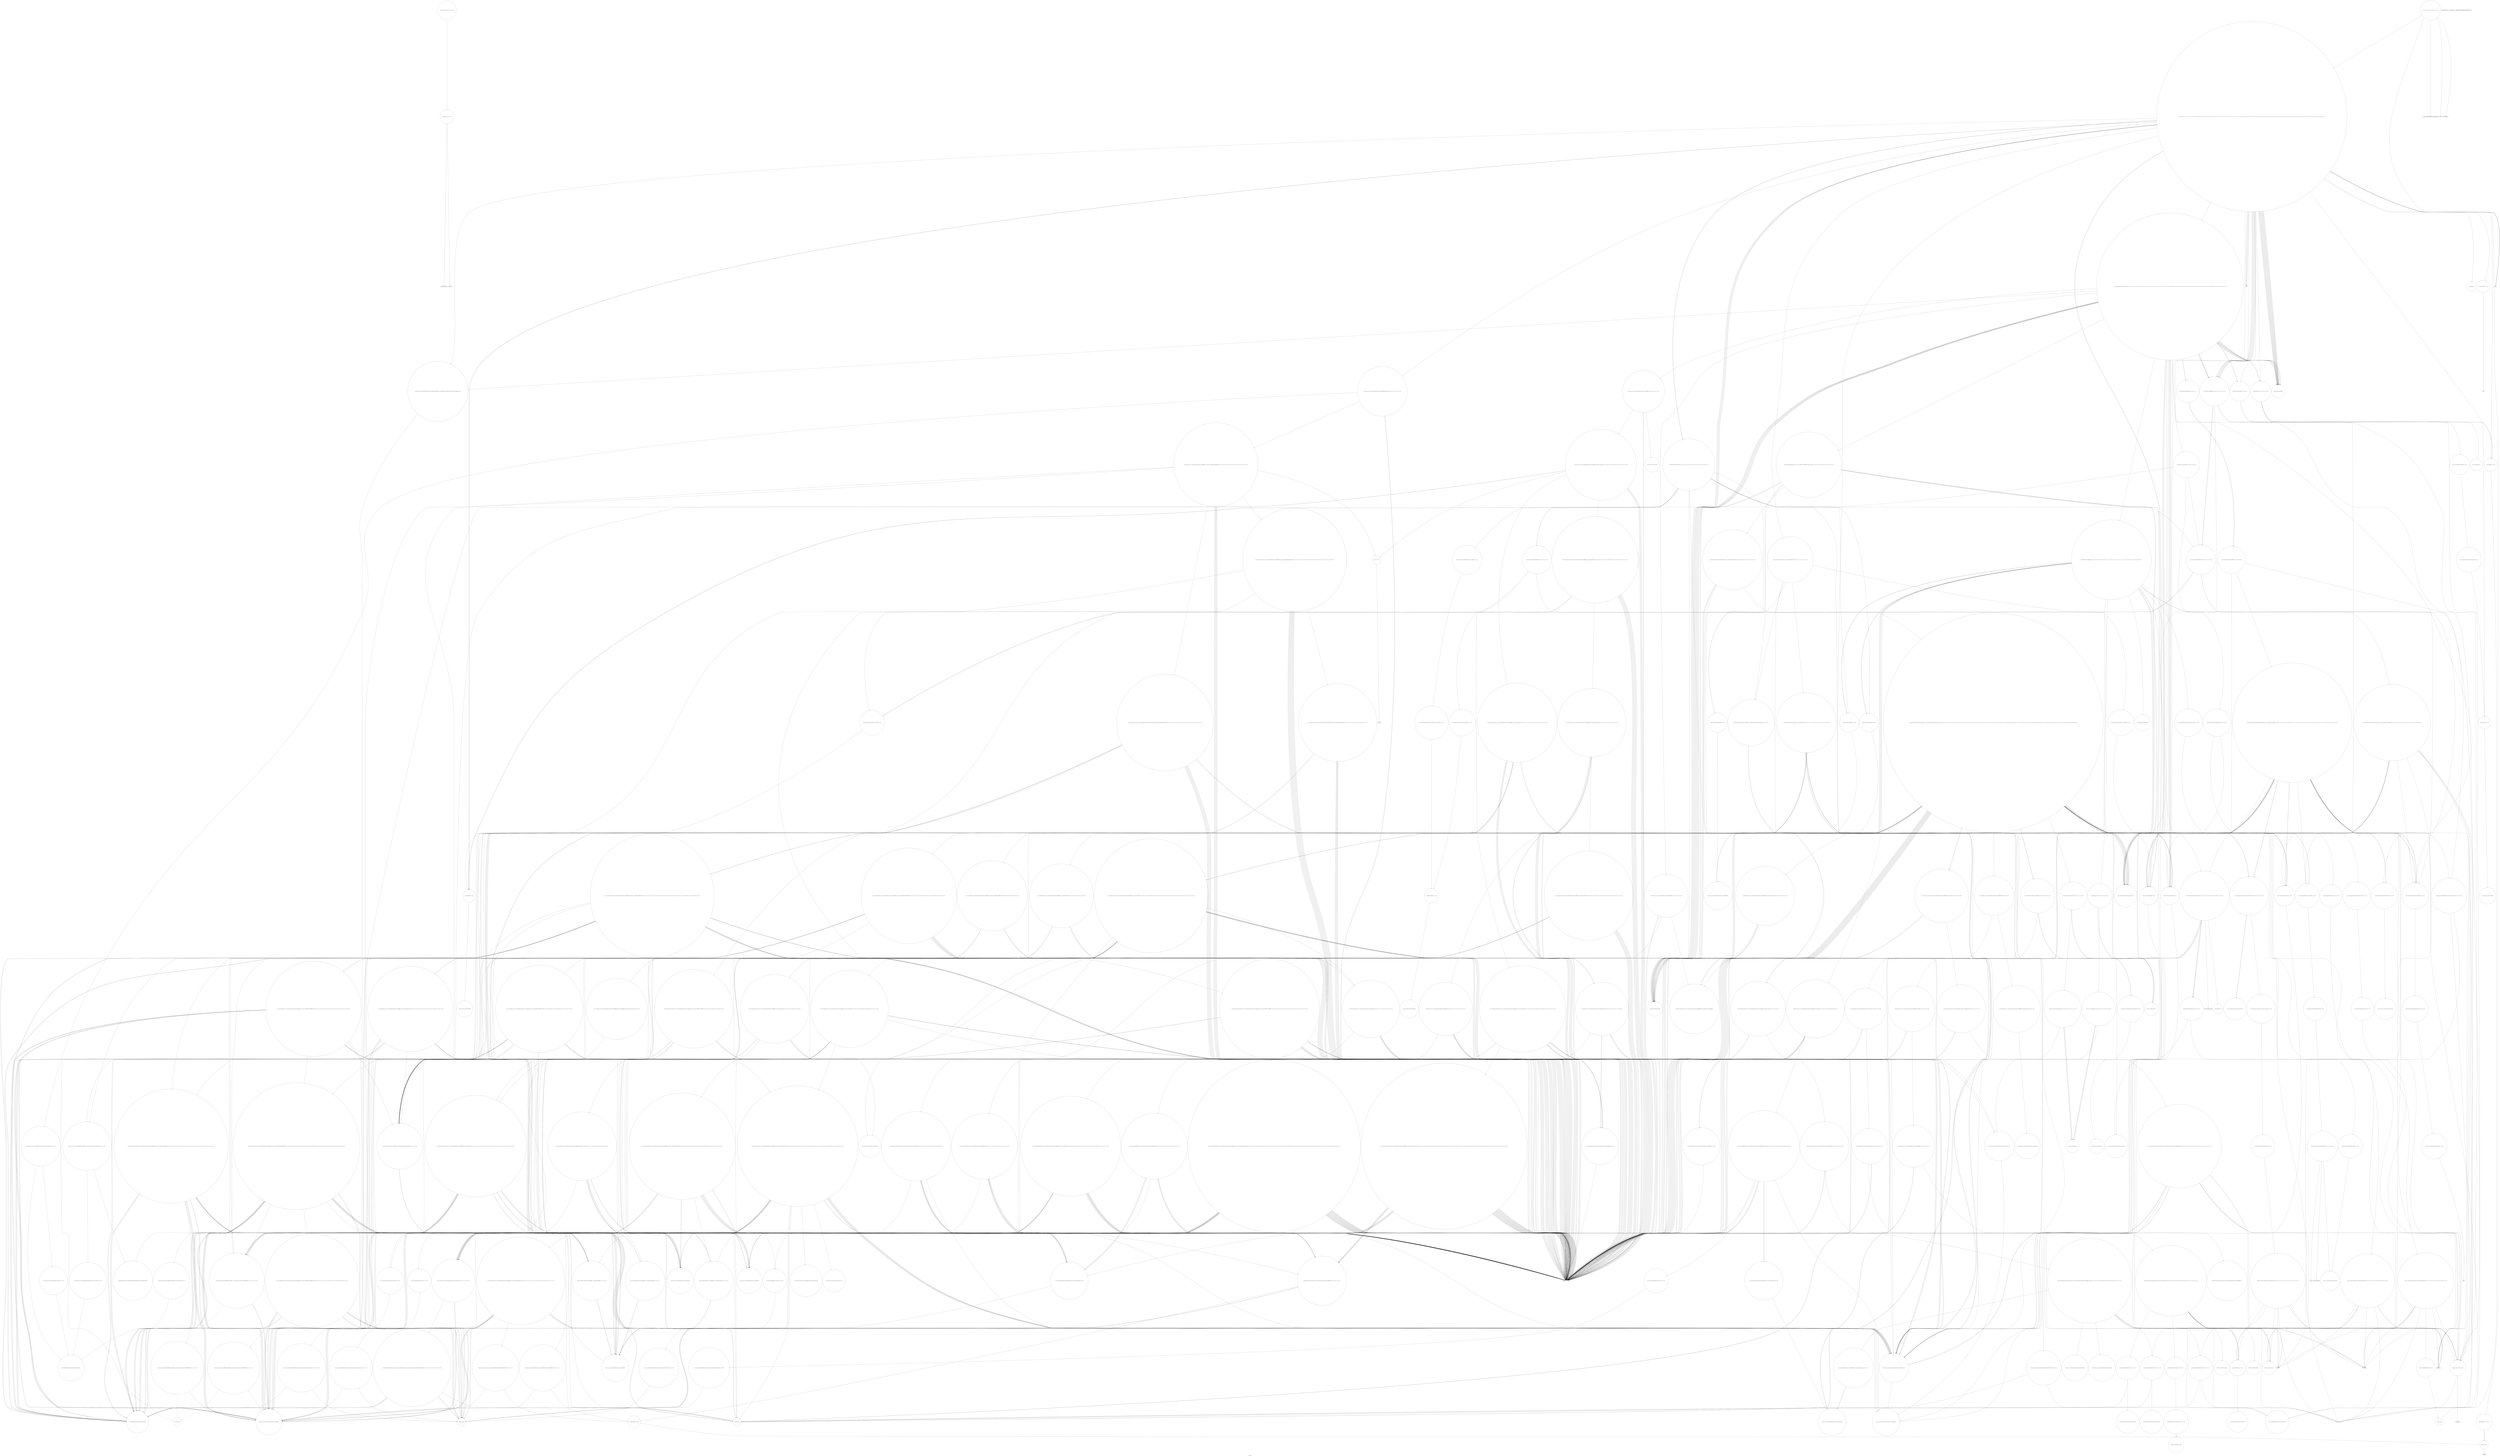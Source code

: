 digraph "Call Graph" {
	label="Call Graph";

	Node0x556b750ea590 [shape=record,shape=circle,label="{__cxx_global_var_init|{<s0>1|<s1>2}}"];
	Node0x556b750ea590:s0 -> Node0x556b750ea610[color=black];
	Node0x556b750ea590:s1 -> Node0x556b759a6160[color=black];
	Node0x556b759ada20 [shape=record,shape=circle,label="{_ZSt7advanceIN9__gnu_cxx17__normal_iteratorIP6VectorSt6vectorIS2_SaIS2_EEEEmEvRT_T0_|{<s0>680|<s1>681}}"];
	Node0x556b759ada20:s0 -> Node0x556b759ac5a0[color=black];
	Node0x556b759ada20:s1 -> Node0x556b759aa280[color=black];
	Node0x556b759a7860 [shape=record,shape=circle,label="{_ZNSt12_Vector_baseI6VectorSaIS0_EE12_Vector_implC2Ev|{<s0>451}}"];
	Node0x556b759a7860:s0 -> Node0x556b759a6c60[color=black];
	Node0x556b759a66e0 [shape=record,shape=circle,label="{_ZNSt6vectorI6VectorSaIS0_EE9push_backERKS0_|{<s0>58|<s1>59|<s2>60}}"];
	Node0x556b759a66e0:s0 -> Node0x556b759a7fe0[color=black];
	Node0x556b759a66e0:s1 -> Node0x556b759a6360[color=black];
	Node0x556b759a66e0:s2 -> Node0x556b759a8060[color=black];
	Node0x556b759aa100 [shape=record,shape=circle,label="{_ZNSt13move_iteratorIP6VectorEC2ES1_}"];
	Node0x556b759a7f60 [shape=record,shape=circle,label="{_ZN9__gnu_cxx13new_allocatorI6VectorE7destroyIS1_EEvPT_}"];
	Node0x556b759a6de0 [shape=record,shape=Mrecord,label="{printf}"];
	Node0x556b759aa800 [shape=record,shape=circle,label="{_ZNSt27__uninitialized_default_n_1ILb0EE18__uninit_default_nIP6VectormEET_S4_T0_|{<s0>745|<s1>746|<s2>747|<s3>748|<s4>749|<s5>750|<s6>751|<s7>752}}"];
	Node0x556b759aa800:s0 -> Node0x556b759ac420[color=black];
	Node0x556b759aa800:s1 -> Node0x556b759aa880[color=black];
	Node0x556b759aa800:s2 -> Node0x556b759a9f80[color=black];
	Node0x556b759aa800:s3 -> Node0x556b759a7ae0[color=black];
	Node0x556b759aa800:s4 -> Node0x556b759a8360[color=black];
	Node0x556b759aa800:s5 -> Node0x556b759a83e0[color=black];
	Node0x556b759aa800:s6 -> Node0x556b759ac4a0[color=black];
	Node0x556b759aa800:s7 -> Node0x556b759a9f00[color=black];
	Node0x556b759a8660 [shape=record,shape=circle,label="{_ZNKSt12_Vector_baseI6VectorSaIS0_EE19_M_get_Tp_allocatorEv}"];
	Node0x556b759a74e0 [shape=record,shape=circle,label="{_Z2EQdd|{<s0>189}}"];
	Node0x556b759a74e0:s0 -> Node0x556b759a7560[color=black];
	Node0x556b759aaf00 [shape=record,shape=circle,label="{_ZSt14__partial_sortIN9__gnu_cxx17__normal_iteratorIP6VectorSt6vectorIS2_SaIS2_EEEENS0_5__ops15_Iter_comp_iterIPFbRKS2_SB_EEEEvT_SF_SF_T0_|{<s0>824|<s1>825|<s2>826|<s3>827|<s4>828|<s5>829|<s6>830|<s7>831}}"];
	Node0x556b759aaf00:s0 -> Node0x556b759a8800[color=black];
	Node0x556b759aaf00:s1 -> Node0x556b759a8800[color=black];
	Node0x556b759aaf00:s2 -> Node0x556b759a8800[color=black];
	Node0x556b759aaf00:s3 -> Node0x556b759a8800[color=black];
	Node0x556b759aaf00:s4 -> Node0x556b759ab000[color=black];
	Node0x556b759aaf00:s5 -> Node0x556b759a8800[color=black];
	Node0x556b759aaf00:s6 -> Node0x556b759a8800[color=black];
	Node0x556b759aaf00:s7 -> Node0x556b759ab080[color=black];
	Node0x556b759ac5a0 [shape=record,shape=circle,label="{_ZSt19__iterator_categoryIN9__gnu_cxx17__normal_iteratorIP6VectorSt6vectorIS2_SaIS2_EEEEENSt15iterator_traitsIT_E17iterator_categoryERKS9_}"];
	Node0x556b759a8c00 [shape=record,shape=circle,label="{_ZSt14__partial_sortIN9__gnu_cxx17__normal_iteratorIP6VectorSt6vectorIS2_SaIS2_EEEENS0_5__ops15_Iter_less_iterEEvT_SA_SA_T0_|{<s0>226|<s1>227|<s2>228|<s3>229|<s4>230|<s5>231|<s6>232}}"];
	Node0x556b759a8c00:s0 -> Node0x556b759a8800[color=black];
	Node0x556b759a8c00:s1 -> Node0x556b759a8800[color=black];
	Node0x556b759a8c00:s2 -> Node0x556b759a8800[color=black];
	Node0x556b759a8c00:s3 -> Node0x556b759a8d00[color=black];
	Node0x556b759a8c00:s4 -> Node0x556b759a8800[color=black];
	Node0x556b759a8c00:s5 -> Node0x556b759a8800[color=black];
	Node0x556b759a8c00:s6 -> Node0x556b759a8d80[color=black];
	Node0x556b759ab600 [shape=record,shape=circle,label="{_ZSt21__unguarded_partitionIN9__gnu_cxx17__normal_iteratorIP6VectorSt6vectorIS2_SaIS2_EEEENS0_5__ops15_Iter_comp_iterIPFbRKS2_SB_EEEET_SF_SF_SF_T0_|{<s0>958|<s1>959|<s2>960|<s3>961|<s4>962|<s5>963|<s6>964|<s7>965|<s8>966|<s9>967|<s10>968|<s11>969|<s12>970|<s13>971|<s14>972}}"];
	Node0x556b759ab600:s0 -> Node0x556b759a8800[color=black];
	Node0x556b759ab600:s1 -> Node0x556b759a8800[color=black];
	Node0x556b759ab600:s2 -> Node0x556b759ab180[color=black];
	Node0x556b759ab600:s3 -> Node0x556b759a9000[color=black];
	Node0x556b759ab600:s4 -> Node0x556b759a9580[color=black];
	Node0x556b759ab600:s5 -> Node0x556b759a8800[color=black];
	Node0x556b759ab600:s6 -> Node0x556b759a8800[color=black];
	Node0x556b759ab600:s7 -> Node0x556b759ab180[color=black];
	Node0x556b759ab600:s8 -> Node0x556b759a9580[color=black];
	Node0x556b759ab600:s9 -> Node0x556b759a8e80[color=black];
	Node0x556b759ab600:s10 -> Node0x556b759a8800[color=black];
	Node0x556b759ab600:s11 -> Node0x556b759a8800[color=black];
	Node0x556b759ab600:s12 -> Node0x556b759a8800[color=black];
	Node0x556b759ab600:s13 -> Node0x556b759a9700[color=black];
	Node0x556b759ab600:s14 -> Node0x556b759a9000[color=black];
	Node0x556b759acca0 [shape=record,shape=circle,label="{_ZN9__gnu_cxx17__normal_iteratorIPK6VectorSt6vectorIS1_SaIS1_EEEppEv}"];
	Node0x556b759a9300 [shape=record,shape=circle,label="{_ZSt4moveIRN9__gnu_cxx5__ops15_Iter_less_iterEEONSt16remove_referenceIT_E4typeEOS5_}"];
	Node0x556b759ad3a0 [shape=record,shape=circle,label="{_ZNSt11__copy_moveILb0ELb0ESt26random_access_iterator_tagE8__copy_mIP6VectorS4_EET0_T_S6_S5_|{<s0>595}}"];
	Node0x556b759ad3a0:s0 -> Node0x556b759a9280[color=black];
	Node0x556b759a9a00 [shape=record,shape=circle,label="{_ZSt13move_backwardIN9__gnu_cxx17__normal_iteratorIP6VectorSt6vectorIS2_SaIS2_EEEES7_ET0_T_S9_S8_|{<s0>411|<s1>412|<s2>413|<s3>414|<s4>415|<s5>416}}"];
	Node0x556b759a9a00:s0 -> Node0x556b759a8800[color=black];
	Node0x556b759a9a00:s1 -> Node0x556b759a9c00[color=black];
	Node0x556b759a9a00:s2 -> Node0x556b759a8800[color=black];
	Node0x556b759a9a00:s3 -> Node0x556b759a9c00[color=black];
	Node0x556b759a9a00:s4 -> Node0x556b759a8800[color=black];
	Node0x556b759a9a00:s5 -> Node0x556b759a9b80[color=black];
	Node0x556b750ea610 [shape=record,shape=Mrecord,label="{_ZNSt8ios_base4InitC1Ev}"];
	Node0x556b759adaa0 [shape=record,shape=circle,label="{_ZSt22__uninitialized_copy_aIN9__gnu_cxx17__normal_iteratorIP6VectorSt6vectorIS2_SaIS2_EEEES3_S2_ET0_T_S9_S8_RSaIT1_E|{<s0>682|<s1>683|<s2>684}}"];
	Node0x556b759adaa0:s0 -> Node0x556b759a8800[color=black];
	Node0x556b759adaa0:s1 -> Node0x556b759a8800[color=black];
	Node0x556b759adaa0:s2 -> Node0x556b759aa380[color=black];
	Node0x556b759a78e0 [shape=record,shape=circle,label="{_ZN9__gnu_cxx13new_allocatorI6VectorEC2Ev}"];
	Node0x556b759a6760 [shape=record,shape=circle,label="{_ZSt7reverseIN9__gnu_cxx17__normal_iteratorIP6VectorSt6vectorIS2_SaIS2_EEEEEvT_S8_|{<s0>61|<s1>62|<s2>63|<s3>64}}"];
	Node0x556b759a6760:s0 -> Node0x556b759a8800[color=black];
	Node0x556b759a6760:s1 -> Node0x556b759a8800[color=black];
	Node0x556b759a6760:s2 -> Node0x556b759ac5a0[color=black];
	Node0x556b759a6760:s3 -> Node0x556b759ac520[color=black];
	Node0x556b759aa180 [shape=record,shape=circle,label="{_ZSt23__copy_move_backward_a2ILb1EP6VectorS1_ET1_T0_S3_S2_|{<s0>709|<s1>710|<s2>711|<s3>712}}"];
	Node0x556b759aa180:s0 -> Node0x556b759ad320[color=black];
	Node0x556b759aa180:s1 -> Node0x556b759ad320[color=black];
	Node0x556b759aa180:s2 -> Node0x556b759ad320[color=black];
	Node0x556b759aa180:s3 -> Node0x556b759a9c80[color=black];
	Node0x556b759a7fe0 [shape=record,shape=circle,label="{_ZNSt16allocator_traitsISaI6VectorEE9constructIS0_JRKS0_EEEvRS1_PT_DpOT0_|{<s0>463|<s1>464}}"];
	Node0x556b759a7fe0:s0 -> Node0x556b759a8160[color=black];
	Node0x556b759a7fe0:s1 -> Node0x556b759a80e0[color=black];
	Node0x556b759a6e60 [shape=record,shape=circle,label="{_ZNSt6vectorI6VectorSaIS0_EEC2ERKS2_|{<s0>160|<s1>161|<s2>162|<s3>163|<s4>164|<s5>165|<s6>166|<s7>167|<s8>168|<s9>169|<s10>170}}"];
	Node0x556b759a6e60:s0 -> Node0x556b759a6460[color=black];
	Node0x556b759a6e60:s1 -> Node0x556b759a8660[color=black];
	Node0x556b759a6e60:s2 -> Node0x556b759aa900[color=black];
	Node0x556b759a6e60:s3 -> Node0x556b759aa480[color=black];
	Node0x556b759a6e60:s4 -> Node0x556b759a6d60[color=black];
	Node0x556b759a6e60:s5 -> Node0x556b759ac720[color=black];
	Node0x556b759a6e60:s6 -> Node0x556b759ac7a0[color=black];
	Node0x556b759a6e60:s7 -> Node0x556b759a79e0[color=black];
	Node0x556b759a6e60:s8 -> Node0x556b759aca20[color=black];
	Node0x556b759a6e60:s9 -> Node0x556b759a6d60[color=black];
	Node0x556b759a6e60:s10 -> Node0x556b759a7a60[color=black];
	Node0x556b759aa880 [shape=record,shape=circle,label="{_ZSt10_ConstructI6VectorJEEvPT_DpOT0_|{<s0>753}}"];
	Node0x556b759aa880:s0 -> Node0x556b759a75e0[color=black];
	Node0x556b759a86e0 [shape=record,shape=circle,label="{_ZNK9__gnu_cxx13new_allocatorI6VectorE8max_sizeEv}"];
	Node0x556b759a7560 [shape=record,shape=Mrecord,label="{llvm.fabs.f64}"];
	Node0x556b759aaf80 [shape=record,shape=circle,label="{_ZSt27__unguarded_partition_pivotIN9__gnu_cxx17__normal_iteratorIP6VectorSt6vectorIS2_SaIS2_EEEENS0_5__ops15_Iter_comp_iterIPFbRKS2_SB_EEEET_SF_SF_T0_|{<s0>832|<s1>833|<s2>834|<s3>835|<s4>836|<s5>837|<s6>838|<s7>839|<s8>840|<s9>841|<s10>842|<s11>843|<s12>844}}"];
	Node0x556b759aaf80:s0 -> Node0x556b759a8a80[color=black];
	Node0x556b759aaf80:s1 -> Node0x556b759a6960[color=black];
	Node0x556b759aaf80:s2 -> Node0x556b759a8800[color=black];
	Node0x556b759aaf80:s3 -> Node0x556b759a6960[color=black];
	Node0x556b759aaf80:s4 -> Node0x556b759a8800[color=black];
	Node0x556b759aaf80:s5 -> Node0x556b759a69e0[color=black];
	Node0x556b759aaf80:s6 -> Node0x556b759a8800[color=black];
	Node0x556b759aaf80:s7 -> Node0x556b759ab580[color=black];
	Node0x556b759aaf80:s8 -> Node0x556b759a6960[color=black];
	Node0x556b759aaf80:s9 -> Node0x556b759a8800[color=black];
	Node0x556b759aaf80:s10 -> Node0x556b759a8800[color=black];
	Node0x556b759aaf80:s11 -> Node0x556b759a8800[color=black];
	Node0x556b759aaf80:s12 -> Node0x556b759ab600[color=black];
	Node0x556b759ac620 [shape=record,shape=circle,label="{_ZNKSt6vectorI6VectorSaIS0_EE8capacityEv}"];
	Node0x556b759a8c80 [shape=record,shape=circle,label="{_ZSt27__unguarded_partition_pivotIN9__gnu_cxx17__normal_iteratorIP6VectorSt6vectorIS2_SaIS2_EEEENS0_5__ops15_Iter_less_iterEET_SA_SA_T0_|{<s0>233|<s1>234|<s2>235|<s3>236|<s4>237|<s5>238|<s6>239|<s7>240|<s8>241|<s9>242|<s10>243}}"];
	Node0x556b759a8c80:s0 -> Node0x556b759a8a80[color=black];
	Node0x556b759a8c80:s1 -> Node0x556b759a6960[color=black];
	Node0x556b759a8c80:s2 -> Node0x556b759a8800[color=black];
	Node0x556b759a8c80:s3 -> Node0x556b759a6960[color=black];
	Node0x556b759a8c80:s4 -> Node0x556b759a8800[color=black];
	Node0x556b759a8c80:s5 -> Node0x556b759a69e0[color=black];
	Node0x556b759a8c80:s6 -> Node0x556b759a9600[color=black];
	Node0x556b759a8c80:s7 -> Node0x556b759a6960[color=black];
	Node0x556b759a8c80:s8 -> Node0x556b759a8800[color=black];
	Node0x556b759a8c80:s9 -> Node0x556b759a8800[color=black];
	Node0x556b759a8c80:s10 -> Node0x556b759a9680[color=black];
	Node0x556b759ab680 [shape=record,shape=circle,label="{_ZSt16__insertion_sortIN9__gnu_cxx17__normal_iteratorIP6VectorSt6vectorIS2_SaIS2_EEEENS0_5__ops15_Iter_comp_iterIPFbRKS2_SB_EEEEvT_SF_T0_|{<s0>973|<s1>974|<s2>975|<s3>976|<s4>977|<s5>978|<s6>979|<s7>980|<s8>981|<s9>982|<s10>983|<s11>984|<s12>985|<s13>986|<s14>987|<s15>988|<s16>989|<s17>990|<s18>991|<s19>992|<s20>993}}"];
	Node0x556b759ab680:s0 -> Node0x556b759a9980[color=black];
	Node0x556b759ab680:s1 -> Node0x556b759a6960[color=black];
	Node0x556b759ab680:s2 -> Node0x556b759a8900[color=black];
	Node0x556b759ab680:s3 -> Node0x556b759a8800[color=black];
	Node0x556b759ab680:s4 -> Node0x556b759a8800[color=black];
	Node0x556b759ab680:s5 -> Node0x556b759ab180[color=black];
	Node0x556b759ab680:s6 -> Node0x556b759a9100[color=black];
	Node0x556b759ab680:s7 -> Node0x556b759a9080[color=black];
	Node0x556b759ab680:s8 -> Node0x556b759a9180[color=black];
	Node0x556b759ab680:s9 -> Node0x556b759a8800[color=black];
	Node0x556b759ab680:s10 -> Node0x556b759a8800[color=black];
	Node0x556b759ab680:s11 -> Node0x556b759a6960[color=black];
	Node0x556b759ab680:s12 -> Node0x556b759a9a00[color=black];
	Node0x556b759ab680:s13 -> Node0x556b759a9080[color=black];
	Node0x556b759ab680:s14 -> Node0x556b759a9100[color=black];
	Node0x556b759ab680:s15 -> Node0x556b759a9280[color=black];
	Node0x556b759ab680:s16 -> Node0x556b759a8800[color=black];
	Node0x556b759ab680:s17 -> Node0x556b759a8800[color=black];
	Node0x556b759ab680:s18 -> Node0x556b759ab800[color=black];
	Node0x556b759ab680:s19 -> Node0x556b759ab780[color=black];
	Node0x556b759ab680:s20 -> Node0x556b759a9000[color=black];
	Node0x556b759acd20 [shape=record,shape=circle,label="{_ZNK9__gnu_cxx17__normal_iteratorIPK6VectorSt6vectorIS1_SaIS1_EEE4baseEv}"];
	Node0x556b759a9380 [shape=record,shape=circle,label="{_ZN9__gnu_cxx5__ops14_Iter_less_valC2ENS0_15_Iter_less_iterE}"];
	Node0x556b759ad420 [shape=record,shape=circle,label="{_ZSt18uninitialized_copyIP6VectorS1_ET0_T_S3_S2_|{<s0>596}}"];
	Node0x556b759ad420:s0 -> Node0x556b759ad4a0[color=black];
	Node0x556b759a9a80 [shape=record,shape=circle,label="{_ZSt25__unguarded_linear_insertIN9__gnu_cxx17__normal_iteratorIP6VectorSt6vectorIS2_SaIS2_EEEENS0_5__ops14_Val_less_iterEEvT_T0_|{<s0>417|<s1>418|<s2>419|<s3>420|<s4>421|<s5>422|<s6>423|<s7>424|<s8>425|<s9>426|<s10>427|<s11>428|<s12>429|<s13>430|<s14>431|<s15>432}}"];
	Node0x556b759a9a80:s0 -> Node0x556b759a9100[color=black];
	Node0x556b759a9a80:s1 -> Node0x556b759a9080[color=black];
	Node0x556b759a9a80:s2 -> Node0x556b759a9180[color=black];
	Node0x556b759a9a80:s3 -> Node0x556b759a8800[color=black];
	Node0x556b759a9a80:s4 -> Node0x556b759a9580[color=black];
	Node0x556b759a9a80:s5 -> Node0x556b759a8800[color=black];
	Node0x556b759a9a80:s6 -> Node0x556b759a9e00[color=black];
	Node0x556b759a9a80:s7 -> Node0x556b759a9100[color=black];
	Node0x556b759a9a80:s8 -> Node0x556b759a9080[color=black];
	Node0x556b759a9a80:s9 -> Node0x556b759a9100[color=black];
	Node0x556b759a9a80:s10 -> Node0x556b759a9280[color=black];
	Node0x556b759a9a80:s11 -> Node0x556b759a8800[color=black];
	Node0x556b759a9a80:s12 -> Node0x556b759a9580[color=black];
	Node0x556b759a9a80:s13 -> Node0x556b759a9080[color=black];
	Node0x556b759a9a80:s14 -> Node0x556b759a9100[color=black];
	Node0x556b759a9a80:s15 -> Node0x556b759a9280[color=black];
	Node0x556b759a60e0 [shape=record,shape=Mrecord,label="{_ZNSt8ios_base4InitD1Ev}"];
	Node0x556b759adb20 [shape=record,shape=circle,label="{_ZSt10__distanceIN9__gnu_cxx17__normal_iteratorIP6VectorSt6vectorIS2_SaIS2_EEEEENSt15iterator_traitsIT_E15difference_typeES9_S9_St26random_access_iterator_tag|{<s0>685}}"];
	Node0x556b759adb20:s0 -> Node0x556b759a8a80[color=black];
	Node0x556b759a7960 [shape=record,shape=circle,label="{_ZSt8_DestroyIP6VectorS0_EvT_S2_RSaIT0_E|{<s0>452}}"];
	Node0x556b759a7960:s0 -> Node0x556b759a7ae0[color=black];
	Node0x556b759a67e0 [shape=record,shape=circle,label="{_ZNSt6vectorI6VectorSaIS0_EEaSERKS2_|{<s0>65|<s1>66|<s2>67|<s3>68|<s4>69|<s5>70|<s6>71|<s7>72|<s8>73|<s9>74|<s10>75|<s11>76|<s12>77|<s13>78|<s14>79|<s15>80|<s16>81|<s17>82|<s18>83|<s19>84|<s20>85}}"];
	Node0x556b759a67e0:s0 -> Node0x556b759a6460[color=black];
	Node0x556b759a67e0:s1 -> Node0x556b759ac620[color=black];
	Node0x556b759a67e0:s2 -> Node0x556b759ac720[color=black];
	Node0x556b759a67e0:s3 -> Node0x556b759ac7a0[color=black];
	Node0x556b759a67e0:s4 -> Node0x556b759ac6a0[color=black];
	Node0x556b759a67e0:s5 -> Node0x556b759a79e0[color=black];
	Node0x556b759a67e0:s6 -> Node0x556b759a7960[color=black];
	Node0x556b759a67e0:s7 -> Node0x556b759a7be0[color=black];
	Node0x556b759a67e0:s8 -> Node0x556b759a6460[color=black];
	Node0x556b759a67e0:s9 -> Node0x556b759ac720[color=black];
	Node0x556b759a67e0:s10 -> Node0x556b759ac7a0[color=black];
	Node0x556b759a67e0:s11 -> Node0x556b759a62e0[color=black];
	Node0x556b759a67e0:s12 -> Node0x556b759ac8a0[color=black];
	Node0x556b759a67e0:s13 -> Node0x556b759a6360[color=black];
	Node0x556b759a67e0:s14 -> Node0x556b759a79e0[color=black];
	Node0x556b759a67e0:s15 -> Node0x556b759ac820[color=black];
	Node0x556b759a67e0:s16 -> Node0x556b759a6460[color=black];
	Node0x556b759a67e0:s17 -> Node0x556b759ac920[color=black];
	Node0x556b759a67e0:s18 -> Node0x556b759a6460[color=black];
	Node0x556b759a67e0:s19 -> Node0x556b759a79e0[color=black];
	Node0x556b759a67e0:s20 -> Node0x556b759ac9a0[color=black];
	Node0x556b759aa200 [shape=record,shape=circle,label="{_ZSt14__copy_move_a2ILb0EN9__gnu_cxx17__normal_iteratorIP6VectorSt6vectorIS2_SaIS2_EEEES7_ET1_T0_S9_S8_|{<s0>713|<s1>714|<s2>715|<s3>716|<s4>717|<s5>718|<s6>719|<s7>720}}"];
	Node0x556b759aa200:s0 -> Node0x556b759a8800[color=black];
	Node0x556b759aa200:s1 -> Node0x556b759a9d00[color=black];
	Node0x556b759aa200:s2 -> Node0x556b759a8800[color=black];
	Node0x556b759aa200:s3 -> Node0x556b759a9d00[color=black];
	Node0x556b759aa200:s4 -> Node0x556b759a8800[color=black];
	Node0x556b759aa200:s5 -> Node0x556b759a9d00[color=black];
	Node0x556b759aa200:s6 -> Node0x556b759ad2a0[color=black];
	Node0x556b759aa200:s7 -> Node0x556b759a76e0[color=black];
	Node0x556b759a8060 [shape=record,shape=circle,label="{_ZNSt6vectorI6VectorSaIS0_EE17_M_realloc_insertIJRKS0_EEEvN9__gnu_cxx17__normal_iteratorIPS0_S2_EEDpOT_|{<s0>465|<s1>466|<s2>467|<s3>468|<s4>469|<s5>470|<s6>471|<s7>472|<s8>473|<s9>474|<s10>475|<s11>476|<s12>477|<s13>478|<s14>479|<s15>480|<s16>481|<s17>482|<s18>483|<s19>484|<s20>485|<s21>486|<s22>487}}"];
	Node0x556b759a8060:s0 -> Node0x556b759a81e0[color=black];
	Node0x556b759a8060:s1 -> Node0x556b759a62e0[color=black];
	Node0x556b759a8060:s2 -> Node0x556b759a8a80[color=black];
	Node0x556b759a8060:s3 -> Node0x556b759a8260[color=black];
	Node0x556b759a8060:s4 -> Node0x556b759a8160[color=black];
	Node0x556b759a8060:s5 -> Node0x556b759a7fe0[color=black];
	Node0x556b759a8060:s6 -> Node0x556b759a8b80[color=black];
	Node0x556b759a8060:s7 -> Node0x556b759a79e0[color=black];
	Node0x556b759a8060:s8 -> Node0x556b759a82e0[color=black];
	Node0x556b759a8060:s9 -> Node0x556b759a8b80[color=black];
	Node0x556b759a8060:s10 -> Node0x556b759a79e0[color=black];
	Node0x556b759a8060:s11 -> Node0x556b759a82e0[color=black];
	Node0x556b759a8060:s12 -> Node0x556b759a9f80[color=black];
	Node0x556b759a8060:s13 -> Node0x556b759a7ee0[color=black];
	Node0x556b759a8060:s14 -> Node0x556b759a83e0[color=black];
	Node0x556b759a8060:s15 -> Node0x556b759a79e0[color=black];
	Node0x556b759a8060:s16 -> Node0x556b759a7960[color=black];
	Node0x556b759a8060:s17 -> Node0x556b759a7be0[color=black];
	Node0x556b759a8060:s18 -> Node0x556b759a8360[color=black];
	Node0x556b759a8060:s19 -> Node0x556b759a79e0[color=black];
	Node0x556b759a8060:s20 -> Node0x556b759a7960[color=black];
	Node0x556b759a8060:s21 -> Node0x556b759a7be0[color=black];
	Node0x556b759a8060:s22 -> Node0x556b759a9f00[color=black];
	Node0x556b759a6ee0 [shape=record,shape=circle,label="{_ZNK6VectoreqERKS_|{<s0>171|<s1>172}}"];
	Node0x556b759a6ee0:s0 -> Node0x556b759a74e0[color=black];
	Node0x556b759a6ee0:s1 -> Node0x556b759a74e0[color=black];
	Node0x556b759aa900 [shape=record,shape=circle,label="{_ZN9__gnu_cxx14__alloc_traitsISaI6VectorEE17_S_select_on_copyERKS2_|{<s0>754}}"];
	Node0x556b759aa900:s0 -> Node0x556b759aa980[color=black];
	Node0x556b759a8760 [shape=record,shape=circle,label="{_ZNSt16allocator_traitsISaI6VectorEE8allocateERS1_m|{<s0>506}}"];
	Node0x556b759a8760:s0 -> Node0x556b759ac020[color=black];
	Node0x556b759a75e0 [shape=record,shape=circle,label="{_ZN6VectorC2Edd}"];
	Node0x556b759ab000 [shape=record,shape=circle,label="{_ZSt13__heap_selectIN9__gnu_cxx17__normal_iteratorIP6VectorSt6vectorIS2_SaIS2_EEEENS0_5__ops15_Iter_comp_iterIPFbRKS2_SB_EEEEvT_SF_SF_T0_|{<s0>845|<s1>846|<s2>847|<s3>848|<s4>849|<s5>850|<s6>851|<s7>852|<s8>853|<s9>854|<s10>855|<s11>856|<s12>857}}"];
	Node0x556b759ab000:s0 -> Node0x556b759a8800[color=black];
	Node0x556b759ab000:s1 -> Node0x556b759a8800[color=black];
	Node0x556b759ab000:s2 -> Node0x556b759ab100[color=black];
	Node0x556b759ab000:s3 -> Node0x556b759a8800[color=black];
	Node0x556b759ab000:s4 -> Node0x556b759a8e80[color=black];
	Node0x556b759ab000:s5 -> Node0x556b759a8800[color=black];
	Node0x556b759ab000:s6 -> Node0x556b759a8800[color=black];
	Node0x556b759ab000:s7 -> Node0x556b759ab180[color=black];
	Node0x556b759ab000:s8 -> Node0x556b759a8800[color=black];
	Node0x556b759ab000:s9 -> Node0x556b759a8800[color=black];
	Node0x556b759ab000:s10 -> Node0x556b759a8800[color=black];
	Node0x556b759ab000:s11 -> Node0x556b759ab200[color=black];
	Node0x556b759ab000:s12 -> Node0x556b759a9000[color=black];
	Node0x556b759ac6a0 [shape=record,shape=circle,label="{_ZNSt6vectorI6VectorSaIS0_EE20_M_allocate_and_copyIN9__gnu_cxx17__normal_iteratorIPKS0_S2_EEEEPS0_mT_SA_|{<s0>530|<s1>531|<s2>532|<s3>533|<s4>534|<s5>535|<s6>536|<s7>537|<s8>538|<s9>539|<s10>540}}"];
	Node0x556b759ac6a0:s0 -> Node0x556b759a8260[color=black];
	Node0x556b759ac6a0:s1 -> Node0x556b759a8800[color=black];
	Node0x556b759ac6a0:s2 -> Node0x556b759a8800[color=black];
	Node0x556b759ac6a0:s3 -> Node0x556b759a79e0[color=black];
	Node0x556b759ac6a0:s4 -> Node0x556b759aca20[color=black];
	Node0x556b759ac6a0:s5 -> Node0x556b759a9f80[color=black];
	Node0x556b759ac6a0:s6 -> Node0x556b759a7be0[color=black];
	Node0x556b759ac6a0:s7 -> Node0x556b759a8360[color=black];
	Node0x556b759ac6a0:s8 -> Node0x556b759a83e0[color=black];
	Node0x556b759ac6a0:s9 -> Node0x556b759ac4a0[color=black];
	Node0x556b759ac6a0:s10 -> Node0x556b759a9f00[color=black];
	Node0x556b759a8d00 [shape=record,shape=circle,label="{_ZSt13__heap_selectIN9__gnu_cxx17__normal_iteratorIP6VectorSt6vectorIS2_SaIS2_EEEENS0_5__ops15_Iter_less_iterEEvT_SA_SA_T0_|{<s0>244|<s1>245|<s2>246|<s3>247|<s4>248|<s5>249|<s6>250|<s7>251|<s8>252|<s9>253|<s10>254|<s11>255|<s12>256}}"];
	Node0x556b759a8d00:s0 -> Node0x556b759a8800[color=black];
	Node0x556b759a8d00:s1 -> Node0x556b759a8800[color=black];
	Node0x556b759a8d00:s2 -> Node0x556b759a8e00[color=black];
	Node0x556b759a8d00:s3 -> Node0x556b759a8800[color=black];
	Node0x556b759a8d00:s4 -> Node0x556b759a8e80[color=black];
	Node0x556b759a8d00:s5 -> Node0x556b759a8800[color=black];
	Node0x556b759a8d00:s6 -> Node0x556b759a8800[color=black];
	Node0x556b759a8d00:s7 -> Node0x556b759a8f00[color=black];
	Node0x556b759a8d00:s8 -> Node0x556b759a8800[color=black];
	Node0x556b759a8d00:s9 -> Node0x556b759a8800[color=black];
	Node0x556b759a8d00:s10 -> Node0x556b759a8800[color=black];
	Node0x556b759a8d00:s11 -> Node0x556b759a8f80[color=black];
	Node0x556b759a8d00:s12 -> Node0x556b759a9000[color=black];
	Node0x556b759ab700 [shape=record,shape=circle,label="{_ZSt26__unguarded_insertion_sortIN9__gnu_cxx17__normal_iteratorIP6VectorSt6vectorIS2_SaIS2_EEEENS0_5__ops15_Iter_comp_iterIPFbRKS2_SB_EEEEvT_SF_T0_|{<s0>994|<s1>995|<s2>996|<s3>997|<s4>998|<s5>999|<s6>1000}}"];
	Node0x556b759ab700:s0 -> Node0x556b759a8800[color=black];
	Node0x556b759ab700:s1 -> Node0x556b759a8900[color=black];
	Node0x556b759ab700:s2 -> Node0x556b759a8800[color=black];
	Node0x556b759ab700:s3 -> Node0x556b759a8800[color=black];
	Node0x556b759ab700:s4 -> Node0x556b759ab800[color=black];
	Node0x556b759ab700:s5 -> Node0x556b759ab780[color=black];
	Node0x556b759ab700:s6 -> Node0x556b759a9000[color=black];
	Node0x556b759acda0 [shape=record,shape=circle,label="{_ZN9__gnu_cxx17__normal_iteratorIPK6VectorSt6vectorIS1_SaIS1_EEEC2ERKS3_}"];
	Node0x556b759a9400 [shape=record,shape=circle,label="{_ZSt11__push_heapIN9__gnu_cxx17__normal_iteratorIP6VectorSt6vectorIS2_SaIS2_EEEElS2_NS0_5__ops14_Iter_less_valEEvT_T0_SB_T1_RT2_|{<s0>311|<s1>312|<s2>313|<s3>314|<s4>315|<s5>316|<s6>317|<s7>318|<s8>319|<s9>320|<s10>321|<s11>322}}"];
	Node0x556b759a9400:s0 -> Node0x556b759a6960[color=black];
	Node0x556b759a9400:s1 -> Node0x556b759a9480[color=black];
	Node0x556b759a9400:s2 -> Node0x556b759a6960[color=black];
	Node0x556b759a9400:s3 -> Node0x556b759a9100[color=black];
	Node0x556b759a9400:s4 -> Node0x556b759a9080[color=black];
	Node0x556b759a9400:s5 -> Node0x556b759a6960[color=black];
	Node0x556b759a9400:s6 -> Node0x556b759a9100[color=black];
	Node0x556b759a9400:s7 -> Node0x556b759a9280[color=black];
	Node0x556b759a9400:s8 -> Node0x556b759a9080[color=black];
	Node0x556b759a9400:s9 -> Node0x556b759a6960[color=black];
	Node0x556b759a9400:s10 -> Node0x556b759a9100[color=black];
	Node0x556b759a9400:s11 -> Node0x556b759a9280[color=black];
	Node0x556b759ad4a0 [shape=record,shape=circle,label="{_ZNSt20__uninitialized_copyILb0EE13__uninit_copyIP6VectorS3_EET0_T_S5_S4_|{<s0>597|<s1>598|<s2>599|<s3>600|<s4>601|<s5>602|<s6>603|<s7>604}}"];
	Node0x556b759ad4a0:s0 -> Node0x556b759ac420[color=black];
	Node0x556b759ad4a0:s1 -> Node0x556b759ad520[color=black];
	Node0x556b759ad4a0:s2 -> Node0x556b759a9f80[color=black];
	Node0x556b759ad4a0:s3 -> Node0x556b759a7ae0[color=black];
	Node0x556b759ad4a0:s4 -> Node0x556b759a8360[color=black];
	Node0x556b759ad4a0:s5 -> Node0x556b759a83e0[color=black];
	Node0x556b759ad4a0:s6 -> Node0x556b759ac4a0[color=black];
	Node0x556b759ad4a0:s7 -> Node0x556b759a9f00[color=black];
	Node0x556b759a9b00 [shape=record,shape=circle,label="{_ZN9__gnu_cxx5__ops15__val_comp_iterENS0_15_Iter_less_iterE}"];
	Node0x556b759a6160 [shape=record,shape=Mrecord,label="{__cxa_atexit}"];
	Node0x556b759adba0 [shape=record,shape=circle,label="{_ZSt22__uninitialized_copy_aISt13move_iteratorIP6VectorES2_S1_ET0_T_S5_S4_RSaIT1_E|{<s0>686|<s1>687|<s2>688}}"];
	Node0x556b759adba0:s0 -> Node0x556b759a8800[color=black];
	Node0x556b759adba0:s1 -> Node0x556b759a8800[color=black];
	Node0x556b759adba0:s2 -> Node0x556b759adca0[color=black];
	Node0x556b759a79e0 [shape=record,shape=circle,label="{_ZNSt12_Vector_baseI6VectorSaIS0_EE19_M_get_Tp_allocatorEv}"];
	Node0x556b759a6860 [shape=record,shape=circle,label="{_ZNSt6vectorI6VectorSaIS0_EE6insertIN9__gnu_cxx17__normal_iteratorIPS0_S2_EEvEES7_NS5_IPKS0_S2_EET_SB_|{<s0>86|<s1>87|<s2>88|<s3>89|<s4>90|<s5>91|<s6>92|<s7>93|<s8>94}}"];
	Node0x556b759a6860:s0 -> Node0x556b759ad6a0[color=black];
	Node0x556b759a6860:s1 -> Node0x556b759ad620[color=black];
	Node0x556b759a6860:s2 -> Node0x556b759a62e0[color=black];
	Node0x556b759a6860:s3 -> Node0x556b759a6960[color=black];
	Node0x556b759a6860:s4 -> Node0x556b759a8800[color=black];
	Node0x556b759a6860:s5 -> Node0x556b759a8800[color=black];
	Node0x556b759a6860:s6 -> Node0x556b759ad720[color=black];
	Node0x556b759a6860:s7 -> Node0x556b759a62e0[color=black];
	Node0x556b759a6860:s8 -> Node0x556b759a6960[color=black];
	Node0x556b759aa280 [shape=record,shape=circle,label="{_ZSt9__advanceIN9__gnu_cxx17__normal_iteratorIP6VectorSt6vectorIS2_SaIS2_EEEElEvRT_T0_St26random_access_iterator_tag|{<s0>721}}"];
	Node0x556b759aa280:s0 -> Node0x556b759aa300[color=black];
	Node0x556b759a80e0 [shape=record,shape=circle,label="{_ZN9__gnu_cxx13new_allocatorI6VectorE9constructIS1_JRKS1_EEEvPT_DpOT0_|{<s0>488|<s1>489}}"];
	Node0x556b759a80e0:s0 -> Node0x556b759a8160[color=black];
	Node0x556b759a80e0:s1 -> Node0x556b759a9180[color=black];
	Node0x556b759a6f60 [shape=record,shape=circle,label="{_ZNSt6vectorI6VectorSaIS0_EE5eraseEN9__gnu_cxx17__normal_iteratorIPKS0_S2_EE|{<s0>173|<s1>174|<s2>175|<s3>176|<s4>177}}"];
	Node0x556b759a6f60:s0 -> Node0x556b759a62e0[color=black];
	Node0x556b759a6f60:s1 -> Node0x556b759ad6a0[color=black];
	Node0x556b759a6f60:s2 -> Node0x556b759ad620[color=black];
	Node0x556b759a6f60:s3 -> Node0x556b759a6960[color=black];
	Node0x556b759a6f60:s4 -> Node0x556b759aaa80[color=black];
	Node0x556b759aa980 [shape=record,shape=circle,label="{_ZNSt16allocator_traitsISaI6VectorEE37select_on_container_copy_constructionERKS1_|{<s0>755}}"];
	Node0x556b759aa980:s0 -> Node0x556b759aaa00[color=black];
	Node0x556b759ac020 [shape=record,shape=circle,label="{_ZN9__gnu_cxx13new_allocatorI6VectorE8allocateEmPKv|{<s0>507|<s1>508|<s2>509}}"];
	Node0x556b759ac020:s0 -> Node0x556b759a86e0[color=black];
	Node0x556b759ac020:s1 -> Node0x556b759ac0a0[color=black];
	Node0x556b759ac020:s2 -> Node0x556b759ac120[color=black];
	Node0x556b759a7660 [shape=record,shape=Mrecord,label="{atan2}"];
	Node0x556b759ab080 [shape=record,shape=circle,label="{_ZSt11__sort_heapIN9__gnu_cxx17__normal_iteratorIP6VectorSt6vectorIS2_SaIS2_EEEENS0_5__ops15_Iter_comp_iterIPFbRKS2_SB_EEEEvT_SF_RT0_|{<s0>858|<s1>859|<s2>860|<s3>861|<s4>862|<s5>863}}"];
	Node0x556b759ab080:s0 -> Node0x556b759a8a80[color=black];
	Node0x556b759ab080:s1 -> Node0x556b759a9580[color=black];
	Node0x556b759ab080:s2 -> Node0x556b759a8800[color=black];
	Node0x556b759ab080:s3 -> Node0x556b759a8800[color=black];
	Node0x556b759ab080:s4 -> Node0x556b759a8800[color=black];
	Node0x556b759ab080:s5 -> Node0x556b759ab200[color=black];
	Node0x556b759ac720 [shape=record,shape=circle,label="{_ZNKSt6vectorI6VectorSaIS0_EE5beginEv|{<s0>541}}"];
	Node0x556b759ac720:s0 -> Node0x556b759acda0[color=black];
	Node0x556b759a8d80 [shape=record,shape=circle,label="{_ZSt11__sort_heapIN9__gnu_cxx17__normal_iteratorIP6VectorSt6vectorIS2_SaIS2_EEEENS0_5__ops15_Iter_less_iterEEvT_SA_RT0_|{<s0>257|<s1>258|<s2>259|<s3>260|<s4>261|<s5>262}}"];
	Node0x556b759a8d80:s0 -> Node0x556b759a8a80[color=black];
	Node0x556b759a8d80:s1 -> Node0x556b759a9580[color=black];
	Node0x556b759a8d80:s2 -> Node0x556b759a8800[color=black];
	Node0x556b759a8d80:s3 -> Node0x556b759a8800[color=black];
	Node0x556b759a8d80:s4 -> Node0x556b759a8800[color=black];
	Node0x556b759a8d80:s5 -> Node0x556b759a8f80[color=black];
	Node0x556b759ab780 [shape=record,shape=circle,label="{_ZSt25__unguarded_linear_insertIN9__gnu_cxx17__normal_iteratorIP6VectorSt6vectorIS2_SaIS2_EEEENS0_5__ops14_Val_comp_iterIPFbRKS2_SB_EEEEvT_T0_|{<s0>1001|<s1>1002|<s2>1003|<s3>1004|<s4>1005|<s5>1006|<s6>1007|<s7>1008|<s8>1009|<s9>1010|<s10>1011|<s11>1012|<s12>1013|<s13>1014|<s14>1015|<s15>1016}}"];
	Node0x556b759ab780:s0 -> Node0x556b759a9100[color=black];
	Node0x556b759ab780:s1 -> Node0x556b759a9080[color=black];
	Node0x556b759ab780:s2 -> Node0x556b759a9180[color=black];
	Node0x556b759ab780:s3 -> Node0x556b759a8800[color=black];
	Node0x556b759ab780:s4 -> Node0x556b759a9580[color=black];
	Node0x556b759ab780:s5 -> Node0x556b759a8800[color=black];
	Node0x556b759ab780:s6 -> Node0x556b759ab880[color=black];
	Node0x556b759ab780:s7 -> Node0x556b759a9100[color=black];
	Node0x556b759ab780:s8 -> Node0x556b759a9080[color=black];
	Node0x556b759ab780:s9 -> Node0x556b759a9100[color=black];
	Node0x556b759ab780:s10 -> Node0x556b759a9280[color=black];
	Node0x556b759ab780:s11 -> Node0x556b759a8800[color=black];
	Node0x556b759ab780:s12 -> Node0x556b759a9580[color=black];
	Node0x556b759ab780:s13 -> Node0x556b759a9080[color=black];
	Node0x556b759ab780:s14 -> Node0x556b759a9100[color=black];
	Node0x556b759ab780:s15 -> Node0x556b759a9280[color=black];
	Node0x556b759ace20 [shape=record,shape=circle,label="{_ZSt8_DestroyIN9__gnu_cxx17__normal_iteratorIP6VectorSt6vectorIS2_SaIS2_EEEEEvT_S8_|{<s0>575|<s1>576|<s2>577}}"];
	Node0x556b759ace20:s0 -> Node0x556b759a8800[color=black];
	Node0x556b759ace20:s1 -> Node0x556b759a8800[color=black];
	Node0x556b759ace20:s2 -> Node0x556b759acea0[color=black];
	Node0x556b759a9480 [shape=record,shape=circle,label="{_ZNK9__gnu_cxx5__ops14_Iter_less_valclINS_17__normal_iteratorIP6VectorSt6vectorIS4_SaIS4_EEEES4_EEbT_RT0_|{<s0>323|<s1>324}}"];
	Node0x556b759a9480:s0 -> Node0x556b759a9100[color=black];
	Node0x556b759a9480:s1 -> Node0x556b759a9500[color=black];
	Node0x556b759ad520 [shape=record,shape=circle,label="{_ZSt10_ConstructI6VectorJRS0_EEvPT_DpOT0_|{<s0>605|<s1>606}}"];
	Node0x556b759ad520:s0 -> Node0x556b759ad5a0[color=black];
	Node0x556b759ad520:s1 -> Node0x556b759a9180[color=black];
	Node0x556b759a9b80 [shape=record,shape=circle,label="{_ZSt23__copy_move_backward_a2ILb1EN9__gnu_cxx17__normal_iteratorIP6VectorSt6vectorIS2_SaIS2_EEEES7_ET1_T0_S9_S8_|{<s0>433|<s1>434|<s2>435|<s3>436|<s4>437|<s5>438|<s6>439|<s7>440}}"];
	Node0x556b759a9b80:s0 -> Node0x556b759a8800[color=black];
	Node0x556b759a9b80:s1 -> Node0x556b759a9d00[color=black];
	Node0x556b759a9b80:s2 -> Node0x556b759a8800[color=black];
	Node0x556b759a9b80:s3 -> Node0x556b759a9d00[color=black];
	Node0x556b759a9b80:s4 -> Node0x556b759a8800[color=black];
	Node0x556b759a9b80:s5 -> Node0x556b759a9d00[color=black];
	Node0x556b759a9b80:s6 -> Node0x556b759a9c80[color=black];
	Node0x556b759a9b80:s7 -> Node0x556b759a76e0[color=black];
	Node0x556b759a61e0 [shape=record,shape=circle,label="{_Z11convex_hullSt6vectorI6VectorSaIS0_EERS2_|{<s0>3|<s1>4|<s2>5|<s3>6|<s4>7|<s5>8|<s6>9|<s7>10|<s8>11|<s9>12|<s10>13|<s11>14|<s12>15|<s13>16|<s14>17|<s15>18|<s16>19|<s17>20|<s18>21|<s19>22|<s20>23|<s21>24|<s22>25|<s23>26|<s24>27|<s25>28|<s26>29|<s27>30|<s28>31|<s29>32|<s30>33|<s31>34|<s32>35|<s33>36|<s34>37|<s35>38|<s36>39|<s37>40|<s38>41|<s39>42|<s40>43|<s41>44}}"];
	Node0x556b759a61e0:s0 -> Node0x556b759a62e0[color=black];
	Node0x556b759a61e0:s1 -> Node0x556b759a6360[color=black];
	Node0x556b759a61e0:s2 -> Node0x556b759a6260[color=black];
	Node0x556b759a61e0:s3 -> Node0x556b759a63e0[color=black];
	Node0x556b759a61e0:s4 -> Node0x556b759a63e0[color=black];
	Node0x556b759a61e0:s5 -> Node0x556b759a6460[color=black];
	Node0x556b759a61e0:s6 -> Node0x556b759a6460[color=black];
	Node0x556b759a61e0:s7 -> Node0x556b759a6460[color=black];
	Node0x556b759a61e0:s8 -> Node0x556b759a6560[color=black];
	Node0x556b759a61e0:s9 -> Node0x556b759a6560[color=black];
	Node0x556b759a61e0:s10 -> Node0x556b759a6460[color=black];
	Node0x556b759a61e0:s11 -> Node0x556b759a6560[color=black];
	Node0x556b759a61e0:s12 -> Node0x556b759a64e0[color=black];
	Node0x556b759a61e0:s13 -> Node0x556b759a6660[color=black];
	Node0x556b759a61e0:s14 -> Node0x556b759a6a60[color=black];
	Node0x556b759a61e0:s15 -> Node0x556b759a6a60[color=black];
	Node0x556b759a61e0:s16 -> Node0x556b759a6560[color=black];
	Node0x556b759a61e0:s17 -> Node0x556b759a66e0[color=black];
	Node0x556b759a61e0:s18 -> Node0x556b759a6460[color=black];
	Node0x556b759a61e0:s19 -> Node0x556b759a6460[color=black];
	Node0x556b759a61e0:s20 -> Node0x556b759a6560[color=black];
	Node0x556b759a61e0:s21 -> Node0x556b759a6560[color=black];
	Node0x556b759a61e0:s22 -> Node0x556b759a6460[color=black];
	Node0x556b759a61e0:s23 -> Node0x556b759a6560[color=black];
	Node0x556b759a61e0:s24 -> Node0x556b759a64e0[color=black];
	Node0x556b759a61e0:s25 -> Node0x556b759a6660[color=black];
	Node0x556b759a61e0:s26 -> Node0x556b759a6560[color=black];
	Node0x556b759a61e0:s27 -> Node0x556b759a66e0[color=black];
	Node0x556b759a61e0:s28 -> Node0x556b759a62e0[color=black];
	Node0x556b759a61e0:s29 -> Node0x556b759a6360[color=black];
	Node0x556b759a61e0:s30 -> Node0x556b759a6760[color=black];
	Node0x556b759a61e0:s31 -> Node0x556b759a67e0[color=black];
	Node0x556b759a61e0:s32 -> Node0x556b759a6460[color=black];
	Node0x556b759a61e0:s33 -> Node0x556b759a6360[color=black];
	Node0x556b759a61e0:s34 -> Node0x556b759a68e0[color=black];
	Node0x556b759a61e0:s35 -> Node0x556b759a62e0[color=black];
	Node0x556b759a61e0:s36 -> Node0x556b759a6960[color=black];
	Node0x556b759a61e0:s37 -> Node0x556b759a6360[color=black];
	Node0x556b759a61e0:s38 -> Node0x556b759a69e0[color=black];
	Node0x556b759a61e0:s39 -> Node0x556b759a6860[color=black];
	Node0x556b759a61e0:s40 -> Node0x556b759a6a60[color=black];
	Node0x556b759a61e0:s41 -> Node0x556b759a6a60[color=black];
	Node0x556b759adc20 [shape=record,shape=circle,label="{_ZSt18make_move_iteratorIP6VectorESt13move_iteratorIT_ES3_|{<s0>689}}"];
	Node0x556b759adc20:s0 -> Node0x556b759aa100[color=black];
	Node0x556b759a7a60 [shape=record,shape=circle,label="{_ZNSt12_Vector_baseI6VectorSaIS0_EED2Ev|{<s0>453|<s1>454|<s2>455|<s3>456}}"];
	Node0x556b759a7a60:s0 -> Node0x556b759a7be0[color=black];
	Node0x556b759a7a60:s1 -> Node0x556b759a7c60[color=black];
	Node0x556b759a7a60:s2 -> Node0x556b759a7c60[color=black];
	Node0x556b759a7a60:s3 -> Node0x556b759a9f00[color=black];
	Node0x556b759a68e0 [shape=record,shape=circle,label="{_ZN9__gnu_cxx17__normal_iteratorIPK6VectorSt6vectorIS1_SaIS1_EEEC2IPS1_EERKNS0_IT_NS_11__enable_ifIXsr3std10__are_sameISA_S9_EE7__valueES6_E6__typeEEE|{<s0>95}}"];
	Node0x556b759a68e0:s0 -> Node0x556b759a8b80[color=black];
	Node0x556b759aa300 [shape=record,shape=circle,label="{_ZN9__gnu_cxx17__normal_iteratorIP6VectorSt6vectorIS1_SaIS1_EEEpLEl}"];
	Node0x556b759a8160 [shape=record,shape=circle,label="{_ZSt7forwardIRK6VectorEOT_RNSt16remove_referenceIS3_E4typeE}"];
	Node0x556b759a6fe0 [shape=record,shape=circle,label="{_ZNK6VectormiERKS_|{<s0>178}}"];
	Node0x556b759a6fe0:s0 -> Node0x556b759a75e0[color=black];
	Node0x556b759aaa00 [shape=record,shape=circle,label="{_ZNSaI6VectorEC2ERKS0_|{<s0>756}}"];
	Node0x556b759aaa00:s0 -> Node0x556b759aa680[color=black];
	Node0x556b759ac0a0 [shape=record,shape=Mrecord,label="{_ZSt17__throw_bad_allocv}"];
	Node0x556b759a76e0 [shape=record,shape=circle,label="{_ZN9__gnu_cxx17__normal_iteratorIP6VectorSt6vectorIS1_SaIS1_EEEC2ERKS2_}"];
	Node0x556b759ab100 [shape=record,shape=circle,label="{_ZSt11__make_heapIN9__gnu_cxx17__normal_iteratorIP6VectorSt6vectorIS2_SaIS2_EEEENS0_5__ops15_Iter_comp_iterIPFbRKS2_SB_EEEEvT_SF_RT0_|{<s0>864|<s1>865|<s2>866|<s3>867|<s4>868|<s5>869|<s6>870|<s7>871|<s8>872|<s9>873|<s10>874}}"];
	Node0x556b759ab100:s0 -> Node0x556b759a8a80[color=black];
	Node0x556b759ab100:s1 -> Node0x556b759a8a80[color=black];
	Node0x556b759ab100:s2 -> Node0x556b759a6960[color=black];
	Node0x556b759ab100:s3 -> Node0x556b759a9100[color=black];
	Node0x556b759ab100:s4 -> Node0x556b759a9080[color=black];
	Node0x556b759ab100:s5 -> Node0x556b759a9180[color=black];
	Node0x556b759ab100:s6 -> Node0x556b759a8800[color=black];
	Node0x556b759ab100:s7 -> Node0x556b759a9080[color=black];
	Node0x556b759ab100:s8 -> Node0x556b759a9180[color=black];
	Node0x556b759ab100:s9 -> Node0x556b759a8800[color=black];
	Node0x556b759ab100:s10 -> Node0x556b759ab280[color=black];
	Node0x556b759ac7a0 [shape=record,shape=circle,label="{_ZNKSt6vectorI6VectorSaIS0_EE3endEv|{<s0>542}}"];
	Node0x556b759ac7a0:s0 -> Node0x556b759acda0[color=black];
	Node0x556b759a8e00 [shape=record,shape=circle,label="{_ZSt11__make_heapIN9__gnu_cxx17__normal_iteratorIP6VectorSt6vectorIS2_SaIS2_EEEENS0_5__ops15_Iter_less_iterEEvT_SA_RT0_|{<s0>263|<s1>264|<s2>265|<s3>266|<s4>267|<s5>268|<s6>269|<s7>270|<s8>271|<s9>272}}"];
	Node0x556b759a8e00:s0 -> Node0x556b759a8a80[color=black];
	Node0x556b759a8e00:s1 -> Node0x556b759a8a80[color=black];
	Node0x556b759a8e00:s2 -> Node0x556b759a6960[color=black];
	Node0x556b759a8e00:s3 -> Node0x556b759a9100[color=black];
	Node0x556b759a8e00:s4 -> Node0x556b759a9080[color=black];
	Node0x556b759a8e00:s5 -> Node0x556b759a9180[color=black];
	Node0x556b759a8e00:s6 -> Node0x556b759a8800[color=black];
	Node0x556b759a8e00:s7 -> Node0x556b759a9080[color=black];
	Node0x556b759a8e00:s8 -> Node0x556b759a9180[color=black];
	Node0x556b759a8e00:s9 -> Node0x556b759a9200[color=black];
	Node0x556b759ab800 [shape=record,shape=circle,label="{_ZN9__gnu_cxx5__ops15__val_comp_iterIPFbRK6VectorS4_EEENS0_14_Val_comp_iterIT_EENS0_15_Iter_comp_iterIS8_EE|{<s0>1017|<s1>1018}}"];
	Node0x556b759ab800:s0 -> Node0x556b759ab300[color=black];
	Node0x556b759ab800:s1 -> Node0x556b759ab900[color=black];
	Node0x556b759acea0 [shape=record,shape=circle,label="{_ZNSt12_Destroy_auxILb1EE9__destroyIN9__gnu_cxx17__normal_iteratorIP6VectorSt6vectorIS4_SaIS4_EEEEEEvT_SA_}"];
	Node0x556b759a9500 [shape=record,shape=circle,label="{_ZNK6VectorltERKS_|{<s0>325}}"];
	Node0x556b759a9500:s0 -> Node0x556b759a74e0[color=black];
	Node0x556b759ad5a0 [shape=record,shape=circle,label="{_ZSt7forwardIR6VectorEOT_RNSt16remove_referenceIS2_E4typeE}"];
	Node0x556b759a9c00 [shape=record,shape=circle,label="{_ZSt12__miter_baseIN9__gnu_cxx17__normal_iteratorIP6VectorSt6vectorIS2_SaIS2_EEEEET_S8_|{<s0>441}}"];
	Node0x556b759a9c00:s0 -> Node0x556b759a8800[color=black];
	Node0x556b759a6260 [shape=record,shape=circle,label="{_ZSt4sortIN9__gnu_cxx17__normal_iteratorIP6VectorSt6vectorIS2_SaIS2_EEEEEvT_S8_|{<s0>45|<s1>46|<s2>47|<s3>48}}"];
	Node0x556b759a6260:s0 -> Node0x556b759a8800[color=black];
	Node0x556b759a6260:s1 -> Node0x556b759a8800[color=black];
	Node0x556b759a6260:s2 -> Node0x556b759a8880[color=black];
	Node0x556b759a6260:s3 -> Node0x556b759a7760[color=black];
	Node0x556b759adca0 [shape=record,shape=circle,label="{_ZSt18uninitialized_copyISt13move_iteratorIP6VectorES2_ET0_T_S5_S4_|{<s0>690|<s1>691|<s2>692}}"];
	Node0x556b759adca0:s0 -> Node0x556b759a8800[color=black];
	Node0x556b759adca0:s1 -> Node0x556b759a8800[color=black];
	Node0x556b759adca0:s2 -> Node0x556b759add20[color=black];
	Node0x556b759a7ae0 [shape=record,shape=circle,label="{_ZSt8_DestroyIP6VectorEvT_S2_|{<s0>457}}"];
	Node0x556b759a7ae0:s0 -> Node0x556b759a7b60[color=black];
	Node0x556b759a6960 [shape=record,shape=circle,label="{_ZNK9__gnu_cxx17__normal_iteratorIP6VectorSt6vectorIS1_SaIS1_EEEplEl|{<s0>96}}"];
	Node0x556b759a6960:s0 -> Node0x556b759a76e0[color=black];
	Node0x556b759aa380 [shape=record,shape=circle,label="{_ZSt18uninitialized_copyIN9__gnu_cxx17__normal_iteratorIP6VectorSt6vectorIS2_SaIS2_EEEES3_ET0_T_S9_S8_|{<s0>722|<s1>723|<s2>724}}"];
	Node0x556b759aa380:s0 -> Node0x556b759a8800[color=black];
	Node0x556b759aa380:s1 -> Node0x556b759a8800[color=black];
	Node0x556b759aa380:s2 -> Node0x556b759aa400[color=black];
	Node0x556b759a81e0 [shape=record,shape=circle,label="{_ZNKSt6vectorI6VectorSaIS0_EE12_M_check_lenEmPKc|{<s0>490|<s1>491|<s2>492|<s3>493|<s4>494|<s5>495|<s6>496|<s7>497|<s8>498}}"];
	Node0x556b759a81e0:s0 -> Node0x556b759a8460[color=black];
	Node0x556b759a81e0:s1 -> Node0x556b759a6460[color=black];
	Node0x556b759a81e0:s2 -> Node0x556b759a84e0[color=black];
	Node0x556b759a81e0:s3 -> Node0x556b759a6460[color=black];
	Node0x556b759a81e0:s4 -> Node0x556b759a6460[color=black];
	Node0x556b759a81e0:s5 -> Node0x556b759a8560[color=black];
	Node0x556b759a81e0:s6 -> Node0x556b759a6460[color=black];
	Node0x556b759a81e0:s7 -> Node0x556b759a8460[color=black];
	Node0x556b759a81e0:s8 -> Node0x556b759a8460[color=black];
	Node0x556b759a7060 [shape=record,shape=circle,label="{_ZNK6Vector5angleEv|{<s0>179}}"];
	Node0x556b759a7060:s0 -> Node0x556b759a7660[color=black];
	Node0x556b759aaa80 [shape=record,shape=circle,label="{_ZNSt6vectorI6VectorSaIS0_EE8_M_eraseEN9__gnu_cxx17__normal_iteratorIPS0_S2_EE|{<s0>757|<s1>758|<s2>759|<s3>760|<s4>761|<s5>762|<s6>763|<s7>764|<s8>765}}"];
	Node0x556b759aaa80:s0 -> Node0x556b759a6960[color=black];
	Node0x556b759aaa80:s1 -> Node0x556b759a6360[color=black];
	Node0x556b759aaa80:s2 -> Node0x556b759a8900[color=black];
	Node0x556b759aaa80:s3 -> Node0x556b759a6960[color=black];
	Node0x556b759aaa80:s4 -> Node0x556b759a6360[color=black];
	Node0x556b759aaa80:s5 -> Node0x556b759a8800[color=black];
	Node0x556b759aaa80:s6 -> Node0x556b759aab00[color=black];
	Node0x556b759aaa80:s7 -> Node0x556b759a7ee0[color=black];
	Node0x556b759aaa80:s8 -> Node0x556b759a8800[color=black];
	Node0x556b759ac120 [shape=record,shape=Mrecord,label="{_Znwm}"];
	Node0x556b759a7760 [shape=record,shape=circle,label="{_ZSt6__sortIN9__gnu_cxx17__normal_iteratorIP6VectorSt6vectorIS2_SaIS2_EEEENS0_5__ops15_Iter_less_iterEEvT_SA_T0_|{<s0>190|<s1>191|<s2>192|<s3>193|<s4>194|<s5>195|<s6>196|<s7>197|<s8>198}}"];
	Node0x556b759a7760:s0 -> Node0x556b759a8900[color=black];
	Node0x556b759a7760:s1 -> Node0x556b759a8800[color=black];
	Node0x556b759a7760:s2 -> Node0x556b759a8800[color=black];
	Node0x556b759a7760:s3 -> Node0x556b759a8a80[color=black];
	Node0x556b759a7760:s4 -> Node0x556b759a8a00[color=black];
	Node0x556b759a7760:s5 -> Node0x556b759a8980[color=black];
	Node0x556b759a7760:s6 -> Node0x556b759a8800[color=black];
	Node0x556b759a7760:s7 -> Node0x556b759a8800[color=black];
	Node0x556b759a7760:s8 -> Node0x556b759a8b00[color=black];
	Node0x556b759ab180 [shape=record,shape=circle,label="{_ZN9__gnu_cxx5__ops15_Iter_comp_iterIPFbRK6VectorS4_EEclINS_17__normal_iteratorIPS2_St6vectorIS2_SaIS2_EEEESE_EEbT_T0_|{<s0>875|<s1>876|<s2>1023}}"];
	Node0x556b759ab180:s0 -> Node0x556b759a9100[color=black];
	Node0x556b759ab180:s1 -> Node0x556b759a9100[color=black];
	Node0x556b759ab180:s2 -> Node0x556b759a6ae0[color=red];
	Node0x556b759ac820 [shape=record,shape=circle,label="{_ZSt8_DestroyIN9__gnu_cxx17__normal_iteratorIP6VectorSt6vectorIS2_SaIS2_EEEES2_EvT_S8_RSaIT0_E|{<s0>543|<s1>544|<s2>545}}"];
	Node0x556b759ac820:s0 -> Node0x556b759a8800[color=black];
	Node0x556b759ac820:s1 -> Node0x556b759a8800[color=black];
	Node0x556b759ac820:s2 -> Node0x556b759ace20[color=black];
	Node0x556b759a8e80 [shape=record,shape=circle,label="{_ZN9__gnu_cxxltIP6VectorSt6vectorIS1_SaIS1_EEEEbRKNS_17__normal_iteratorIT_T0_EESB_|{<s0>273|<s1>274}}"];
	Node0x556b759a8e80:s0 -> Node0x556b759a8b80[color=black];
	Node0x556b759a8e80:s1 -> Node0x556b759a8b80[color=black];
	Node0x556b759ab880 [shape=record,shape=circle,label="{_ZN9__gnu_cxx5__ops14_Val_comp_iterIPFbRK6VectorS4_EEclIS2_NS_17__normal_iteratorIPS2_St6vectorIS2_SaIS2_EEEEEEbRT_T0_|{<s0>1019|<s1>1025}}"];
	Node0x556b759ab880:s0 -> Node0x556b759a9100[color=black];
	Node0x556b759ab880:s1 -> Node0x556b759a6ae0[color=red];
	Node0x556b759acf20 [shape=record,shape=circle,label="{_ZSt14__copy_move_a2ILb0EN9__gnu_cxx17__normal_iteratorIPK6VectorSt6vectorIS2_SaIS2_EEEENS1_IPS2_S7_EEET1_T0_SC_SB_|{<s0>578|<s1>579|<s2>580|<s3>581|<s4>582|<s5>583|<s6>584|<s7>585}}"];
	Node0x556b759acf20:s0 -> Node0x556b759a8800[color=black];
	Node0x556b759acf20:s1 -> Node0x556b759ad0a0[color=black];
	Node0x556b759acf20:s2 -> Node0x556b759a8800[color=black];
	Node0x556b759acf20:s3 -> Node0x556b759ad0a0[color=black];
	Node0x556b759acf20:s4 -> Node0x556b759a8800[color=black];
	Node0x556b759acf20:s5 -> Node0x556b759a9d00[color=black];
	Node0x556b759acf20:s6 -> Node0x556b759ad020[color=black];
	Node0x556b759acf20:s7 -> Node0x556b759a76e0[color=black];
	Node0x556b759a9580 [shape=record,shape=circle,label="{_ZN9__gnu_cxx17__normal_iteratorIP6VectorSt6vectorIS1_SaIS1_EEEmmEv}"];
	Node0x556b759ad620 [shape=record,shape=circle,label="{_ZN9__gnu_cxxmiIPK6VectorSt6vectorIS1_SaIS1_EEEENS_17__normal_iteratorIT_T0_E15difference_typeERKSA_SD_|{<s0>607|<s1>608}}"];
	Node0x556b759ad620:s0 -> Node0x556b759acd20[color=black];
	Node0x556b759ad620:s1 -> Node0x556b759acd20[color=black];
	Node0x556b759a9c80 [shape=record,shape=circle,label="{_ZSt22__copy_move_backward_aILb1EP6VectorS1_ET1_T0_S3_S2_|{<s0>442}}"];
	Node0x556b759a9c80:s0 -> Node0x556b759a9d80[color=black];
	Node0x556b759a62e0 [shape=record,shape=circle,label="{_ZNSt6vectorI6VectorSaIS0_EE5beginEv|{<s0>49}}"];
	Node0x556b759a62e0:s0 -> Node0x556b759a76e0[color=black];
	Node0x556b759add20 [shape=record,shape=circle,label="{_ZNSt20__uninitialized_copyILb0EE13__uninit_copyISt13move_iteratorIP6VectorES4_EET0_T_S7_S6_|{<s0>693|<s1>694|<s2>695|<s3>696|<s4>697|<s5>698|<s6>699|<s7>700|<s8>701|<s9>702|<s10>703}}"];
	Node0x556b759add20:s0 -> Node0x556b759adda0[color=black];
	Node0x556b759add20:s1 -> Node0x556b759ac420[color=black];
	Node0x556b759add20:s2 -> Node0x556b759adea0[color=black];
	Node0x556b759add20:s3 -> Node0x556b759ade20[color=black];
	Node0x556b759add20:s4 -> Node0x556b759adf20[color=black];
	Node0x556b759add20:s5 -> Node0x556b759a9f80[color=black];
	Node0x556b759add20:s6 -> Node0x556b759a7ae0[color=black];
	Node0x556b759add20:s7 -> Node0x556b759a8360[color=black];
	Node0x556b759add20:s8 -> Node0x556b759a83e0[color=black];
	Node0x556b759add20:s9 -> Node0x556b759ac4a0[color=black];
	Node0x556b759add20:s10 -> Node0x556b759a9f00[color=black];
	Node0x556b759a7b60 [shape=record,shape=circle,label="{_ZNSt12_Destroy_auxILb1EE9__destroyIP6VectorEEvT_S4_}"];
	Node0x556b759a69e0 [shape=record,shape=circle,label="{_ZNK9__gnu_cxx17__normal_iteratorIP6VectorSt6vectorIS1_SaIS1_EEEmiEl|{<s0>97}}"];
	Node0x556b759a69e0:s0 -> Node0x556b759a76e0[color=black];
	Node0x556b759aa400 [shape=record,shape=circle,label="{_ZNSt20__uninitialized_copyILb0EE13__uninit_copyIN9__gnu_cxx17__normal_iteratorIP6VectorSt6vectorIS4_SaIS4_EEEES5_EET0_T_SB_SA_|{<s0>725|<s1>726|<s2>727|<s3>728|<s4>729|<s5>730|<s6>731|<s7>732|<s8>733|<s9>734|<s10>735}}"];
	Node0x556b759aa400:s0 -> Node0x556b759a8900[color=black];
	Node0x556b759aa400:s1 -> Node0x556b759ac420[color=black];
	Node0x556b759aa400:s2 -> Node0x556b759a9100[color=black];
	Node0x556b759aa400:s3 -> Node0x556b759ad520[color=black];
	Node0x556b759aa400:s4 -> Node0x556b759a9000[color=black];
	Node0x556b759aa400:s5 -> Node0x556b759a9f80[color=black];
	Node0x556b759aa400:s6 -> Node0x556b759a7ae0[color=black];
	Node0x556b759aa400:s7 -> Node0x556b759a8360[color=black];
	Node0x556b759aa400:s8 -> Node0x556b759a83e0[color=black];
	Node0x556b759aa400:s9 -> Node0x556b759ac4a0[color=black];
	Node0x556b759aa400:s10 -> Node0x556b759a9f00[color=black];
	Node0x556b759a8260 [shape=record,shape=circle,label="{_ZNSt12_Vector_baseI6VectorSaIS0_EE11_M_allocateEm|{<s0>499}}"];
	Node0x556b759a8260:s0 -> Node0x556b759a8760[color=black];
	Node0x556b759a70e0 [shape=record,shape=circle,label="{_ZSt4sortIN9__gnu_cxx17__normal_iteratorIP6VectorSt6vectorIS2_SaIS2_EEEEPFbRKS2_S9_EEvT_SC_T0_|{<s0>180|<s1>181|<s2>182|<s3>183}}"];
	Node0x556b759a70e0:s0 -> Node0x556b759a8800[color=black];
	Node0x556b759a70e0:s1 -> Node0x556b759a8800[color=black];
	Node0x556b759a70e0:s2 -> Node0x556b759aad80[color=black];
	Node0x556b759a70e0:s3 -> Node0x556b759aad00[color=black];
	Node0x556b759aab00 [shape=record,shape=circle,label="{_ZSt4moveIN9__gnu_cxx17__normal_iteratorIP6VectorSt6vectorIS2_SaIS2_EEEES7_ET0_T_S9_S8_|{<s0>766|<s1>767|<s2>768|<s3>769|<s4>770|<s5>771}}"];
	Node0x556b759aab00:s0 -> Node0x556b759a8800[color=black];
	Node0x556b759aab00:s1 -> Node0x556b759a9c00[color=black];
	Node0x556b759aab00:s2 -> Node0x556b759a8800[color=black];
	Node0x556b759aab00:s3 -> Node0x556b759a9c00[color=black];
	Node0x556b759aab00:s4 -> Node0x556b759a8800[color=black];
	Node0x556b759aab00:s5 -> Node0x556b759aab80[color=black];
	Node0x556b759ac1a0 [shape=record,shape=circle,label="{_ZSt22__uninitialized_copy_aIPK6VectorPS0_S0_ET0_T_S5_S4_RSaIT1_E|{<s0>510}}"];
	Node0x556b759ac1a0:s0 -> Node0x556b759ac2a0[color=black];
	Node0x556b759a8800 [shape=record,shape=Mrecord,label="{llvm.memcpy.p0i8.p0i8.i64}"];
	Node0x556b759ab200 [shape=record,shape=circle,label="{_ZSt10__pop_heapIN9__gnu_cxx17__normal_iteratorIP6VectorSt6vectorIS2_SaIS2_EEEENS0_5__ops15_Iter_comp_iterIPFbRKS2_SB_EEEEvT_SF_SF_RT0_|{<s0>877|<s1>878|<s2>879|<s3>880|<s4>881|<s5>882|<s6>883|<s7>884|<s8>885|<s9>886|<s10>887|<s11>888|<s12>889}}"];
	Node0x556b759ab200:s0 -> Node0x556b759a9100[color=black];
	Node0x556b759ab200:s1 -> Node0x556b759a9080[color=black];
	Node0x556b759ab200:s2 -> Node0x556b759a9180[color=black];
	Node0x556b759ab200:s3 -> Node0x556b759a9100[color=black];
	Node0x556b759ab200:s4 -> Node0x556b759a9080[color=black];
	Node0x556b759ab200:s5 -> Node0x556b759a9100[color=black];
	Node0x556b759ab200:s6 -> Node0x556b759a9280[color=black];
	Node0x556b759ab200:s7 -> Node0x556b759a8800[color=black];
	Node0x556b759ab200:s8 -> Node0x556b759a8a80[color=black];
	Node0x556b759ab200:s9 -> Node0x556b759a9080[color=black];
	Node0x556b759ab200:s10 -> Node0x556b759a9180[color=black];
	Node0x556b759ab200:s11 -> Node0x556b759a8800[color=black];
	Node0x556b759ab200:s12 -> Node0x556b759ab280[color=black];
	Node0x556b759ac8a0 [shape=record,shape=circle,label="{_ZSt4copyIN9__gnu_cxx17__normal_iteratorIPK6VectorSt6vectorIS2_SaIS2_EEEENS1_IPS2_S7_EEET0_T_SC_SB_|{<s0>546|<s1>547|<s2>548|<s3>549|<s4>550|<s5>551}}"];
	Node0x556b759ac8a0:s0 -> Node0x556b759a8800[color=black];
	Node0x556b759ac8a0:s1 -> Node0x556b759acfa0[color=black];
	Node0x556b759ac8a0:s2 -> Node0x556b759a8800[color=black];
	Node0x556b759ac8a0:s3 -> Node0x556b759acfa0[color=black];
	Node0x556b759ac8a0:s4 -> Node0x556b759a8800[color=black];
	Node0x556b759ac8a0:s5 -> Node0x556b759acf20[color=black];
	Node0x556b759a8f00 [shape=record,shape=circle,label="{_ZNK9__gnu_cxx5__ops15_Iter_less_iterclINS_17__normal_iteratorIP6VectorSt6vectorIS4_SaIS4_EEEES9_EEbT_T0_|{<s0>275|<s1>276|<s2>277}}"];
	Node0x556b759a8f00:s0 -> Node0x556b759a9100[color=black];
	Node0x556b759a8f00:s1 -> Node0x556b759a9100[color=black];
	Node0x556b759a8f00:s2 -> Node0x556b759a9500[color=black];
	Node0x556b759ab900 [shape=record,shape=circle,label="{_ZN9__gnu_cxx5__ops14_Val_comp_iterIPFbRK6VectorS4_EEC2EONS0_15_Iter_comp_iterIS6_EE|{<s0>1020}}"];
	Node0x556b759ab900:s0 -> Node0x556b759ab480[color=black];
	Node0x556b759acfa0 [shape=record,shape=circle,label="{_ZSt12__miter_baseIN9__gnu_cxx17__normal_iteratorIPK6VectorSt6vectorIS2_SaIS2_EEEEET_S9_|{<s0>586}}"];
	Node0x556b759acfa0:s0 -> Node0x556b759a8800[color=black];
	Node0x556b759a9600 [shape=record,shape=circle,label="{_ZSt22__move_median_to_firstIN9__gnu_cxx17__normal_iteratorIP6VectorSt6vectorIS2_SaIS2_EEEENS0_5__ops15_Iter_less_iterEEvT_SA_SA_SA_T0_|{<s0>326|<s1>327|<s2>328|<s3>329|<s4>330|<s5>331|<s6>332|<s7>333|<s8>334|<s9>335|<s10>336|<s11>337|<s12>338|<s13>339|<s14>340|<s15>341|<s16>342|<s17>343|<s18>344|<s19>345|<s20>346|<s21>347|<s22>348|<s23>349|<s24>350|<s25>351|<s26>352|<s27>353|<s28>354|<s29>355|<s30>356|<s31>357|<s32>358}}"];
	Node0x556b759a9600:s0 -> Node0x556b759a8800[color=black];
	Node0x556b759a9600:s1 -> Node0x556b759a8800[color=black];
	Node0x556b759a9600:s2 -> Node0x556b759a8f00[color=black];
	Node0x556b759a9600:s3 -> Node0x556b759a8800[color=black];
	Node0x556b759a9600:s4 -> Node0x556b759a8800[color=black];
	Node0x556b759a9600:s5 -> Node0x556b759a8f00[color=black];
	Node0x556b759a9600:s6 -> Node0x556b759a8800[color=black];
	Node0x556b759a9600:s7 -> Node0x556b759a8800[color=black];
	Node0x556b759a9600:s8 -> Node0x556b759a9700[color=black];
	Node0x556b759a9600:s9 -> Node0x556b759a8800[color=black];
	Node0x556b759a9600:s10 -> Node0x556b759a8800[color=black];
	Node0x556b759a9600:s11 -> Node0x556b759a8f00[color=black];
	Node0x556b759a9600:s12 -> Node0x556b759a8800[color=black];
	Node0x556b759a9600:s13 -> Node0x556b759a8800[color=black];
	Node0x556b759a9600:s14 -> Node0x556b759a9700[color=black];
	Node0x556b759a9600:s15 -> Node0x556b759a8800[color=black];
	Node0x556b759a9600:s16 -> Node0x556b759a8800[color=black];
	Node0x556b759a9600:s17 -> Node0x556b759a9700[color=black];
	Node0x556b759a9600:s18 -> Node0x556b759a8800[color=black];
	Node0x556b759a9600:s19 -> Node0x556b759a8800[color=black];
	Node0x556b759a9600:s20 -> Node0x556b759a8f00[color=black];
	Node0x556b759a9600:s21 -> Node0x556b759a8800[color=black];
	Node0x556b759a9600:s22 -> Node0x556b759a8800[color=black];
	Node0x556b759a9600:s23 -> Node0x556b759a9700[color=black];
	Node0x556b759a9600:s24 -> Node0x556b759a8800[color=black];
	Node0x556b759a9600:s25 -> Node0x556b759a8800[color=black];
	Node0x556b759a9600:s26 -> Node0x556b759a8f00[color=black];
	Node0x556b759a9600:s27 -> Node0x556b759a8800[color=black];
	Node0x556b759a9600:s28 -> Node0x556b759a8800[color=black];
	Node0x556b759a9600:s29 -> Node0x556b759a9700[color=black];
	Node0x556b759a9600:s30 -> Node0x556b759a8800[color=black];
	Node0x556b759a9600:s31 -> Node0x556b759a8800[color=black];
	Node0x556b759a9600:s32 -> Node0x556b759a9700[color=black];
	Node0x556b759ad6a0 [shape=record,shape=circle,label="{_ZNKSt6vectorI6VectorSaIS0_EE6cbeginEv|{<s0>609}}"];
	Node0x556b759ad6a0:s0 -> Node0x556b759acda0[color=black];
	Node0x556b759a9d00 [shape=record,shape=circle,label="{_ZSt12__niter_baseIP6VectorSt6vectorIS0_SaIS0_EEET_N9__gnu_cxx17__normal_iteratorIS5_T0_EE|{<s0>443}}"];
	Node0x556b759a9d00:s0 -> Node0x556b759a8b80[color=black];
	Node0x556b759a6360 [shape=record,shape=circle,label="{_ZNSt6vectorI6VectorSaIS0_EE3endEv|{<s0>50}}"];
	Node0x556b759a6360:s0 -> Node0x556b759a76e0[color=black];
	Node0x556b759adda0 [shape=record,shape=circle,label="{_ZStneIP6VectorEbRKSt13move_iteratorIT_ES6_|{<s0>704}}"];
	Node0x556b759adda0:s0 -> Node0x556b759adfa0[color=black];
	Node0x556b759a7be0 [shape=record,shape=circle,label="{_ZNSt12_Vector_baseI6VectorSaIS0_EE13_M_deallocateEPS0_m|{<s0>458}}"];
	Node0x556b759a7be0:s0 -> Node0x556b759a7ce0[color=black];
	Node0x556b759a6a60 [shape=record,shape=circle,label="{_ZNSt6vectorI6VectorSaIS0_EED2Ev|{<s0>98|<s1>99|<s2>100|<s3>101|<s4>102}}"];
	Node0x556b759a6a60:s0 -> Node0x556b759a79e0[color=black];
	Node0x556b759a6a60:s1 -> Node0x556b759a7960[color=black];
	Node0x556b759a6a60:s2 -> Node0x556b759a7a60[color=black];
	Node0x556b759a6a60:s3 -> Node0x556b759a7a60[color=black];
	Node0x556b759a6a60:s4 -> Node0x556b759a9f00[color=black];
	Node0x556b759aa480 [shape=record,shape=circle,label="{_ZNSt12_Vector_baseI6VectorSaIS0_EEC2EmRKS1_|{<s0>736|<s1>737|<s2>738}}"];
	Node0x556b759aa480:s0 -> Node0x556b759aa580[color=black];
	Node0x556b759aa480:s1 -> Node0x556b759aa600[color=black];
	Node0x556b759aa480:s2 -> Node0x556b759a7c60[color=black];
	Node0x556b759a82e0 [shape=record,shape=circle,label="{_ZSt34__uninitialized_move_if_noexcept_aIP6VectorS1_SaIS0_EET0_T_S4_S3_RT1_|{<s0>500|<s1>501|<s2>502}}"];
	Node0x556b759a82e0:s0 -> Node0x556b759ac220[color=black];
	Node0x556b759a82e0:s1 -> Node0x556b759ac220[color=black];
	Node0x556b759a82e0:s2 -> Node0x556b759ac1a0[color=black];
	Node0x556b759a7160 [shape=record,shape=circle,label="{_ZSt3maxIiERKT_S2_S2_}"];
	Node0x556b759aab80 [shape=record,shape=circle,label="{_ZSt14__copy_move_a2ILb1EN9__gnu_cxx17__normal_iteratorIP6VectorSt6vectorIS2_SaIS2_EEEES7_ET1_T0_S9_S8_|{<s0>772|<s1>773|<s2>774|<s3>775|<s4>776|<s5>777|<s6>778|<s7>779}}"];
	Node0x556b759aab80:s0 -> Node0x556b759a8800[color=black];
	Node0x556b759aab80:s1 -> Node0x556b759a9d00[color=black];
	Node0x556b759aab80:s2 -> Node0x556b759a8800[color=black];
	Node0x556b759aab80:s3 -> Node0x556b759a9d00[color=black];
	Node0x556b759aab80:s4 -> Node0x556b759a8800[color=black];
	Node0x556b759aab80:s5 -> Node0x556b759a9d00[color=black];
	Node0x556b759aab80:s6 -> Node0x556b759aac00[color=black];
	Node0x556b759aab80:s7 -> Node0x556b759a76e0[color=black];
	Node0x556b759ac220 [shape=record,shape=circle,label="{_ZSt32__make_move_if_noexcept_iteratorI6VectorPKS0_ET0_PT_}"];
	Node0x556b759a8880 [shape=record,shape=circle,label="{_ZN9__gnu_cxx5__ops16__iter_less_iterEv}"];
	Node0x556b759ab280 [shape=record,shape=circle,label="{_ZSt13__adjust_heapIN9__gnu_cxx17__normal_iteratorIP6VectorSt6vectorIS2_SaIS2_EEEElS2_NS0_5__ops15_Iter_comp_iterIPFbRKS2_SB_EEEEvT_T0_SG_T1_T2_|{<s0>890|<s1>891|<s2>892|<s3>893|<s4>894|<s5>895|<s6>896|<s7>897|<s8>898|<s9>899|<s10>900|<s11>901|<s12>902|<s13>903|<s14>904|<s15>905|<s16>906|<s17>907|<s18>908|<s19>909|<s20>910}}"];
	Node0x556b759ab280:s0 -> Node0x556b759a6960[color=black];
	Node0x556b759ab280:s1 -> Node0x556b759a6960[color=black];
	Node0x556b759ab280:s2 -> Node0x556b759ab180[color=black];
	Node0x556b759ab280:s3 -> Node0x556b759a6960[color=black];
	Node0x556b759ab280:s4 -> Node0x556b759a9100[color=black];
	Node0x556b759ab280:s5 -> Node0x556b759a9080[color=black];
	Node0x556b759ab280:s6 -> Node0x556b759a6960[color=black];
	Node0x556b759ab280:s7 -> Node0x556b759a9100[color=black];
	Node0x556b759ab280:s8 -> Node0x556b759a9280[color=black];
	Node0x556b759ab280:s9 -> Node0x556b759a6960[color=black];
	Node0x556b759ab280:s10 -> Node0x556b759a9100[color=black];
	Node0x556b759ab280:s11 -> Node0x556b759a9080[color=black];
	Node0x556b759ab280:s12 -> Node0x556b759a6960[color=black];
	Node0x556b759ab280:s13 -> Node0x556b759a9100[color=black];
	Node0x556b759ab280:s14 -> Node0x556b759a9280[color=black];
	Node0x556b759ab280:s15 -> Node0x556b759ab300[color=black];
	Node0x556b759ab280:s16 -> Node0x556b759ab380[color=black];
	Node0x556b759ab280:s17 -> Node0x556b759a8800[color=black];
	Node0x556b759ab280:s18 -> Node0x556b759a9080[color=black];
	Node0x556b759ab280:s19 -> Node0x556b759a9180[color=black];
	Node0x556b759ab280:s20 -> Node0x556b759ab400[color=black];
	Node0x556b759ac920 [shape=record,shape=circle,label="{_ZSt4copyIP6VectorS1_ET0_T_S3_S2_|{<s0>552|<s1>553|<s2>554}}"];
	Node0x556b759ac920:s0 -> Node0x556b759ad220[color=black];
	Node0x556b759ac920:s1 -> Node0x556b759ad220[color=black];
	Node0x556b759ac920:s2 -> Node0x556b759ad1a0[color=black];
	Node0x556b759a8f80 [shape=record,shape=circle,label="{_ZSt10__pop_heapIN9__gnu_cxx17__normal_iteratorIP6VectorSt6vectorIS2_SaIS2_EEEENS0_5__ops15_Iter_less_iterEEvT_SA_SA_RT0_|{<s0>278|<s1>279|<s2>280|<s3>281|<s4>282|<s5>283|<s6>284|<s7>285|<s8>286|<s9>287|<s10>288|<s11>289}}"];
	Node0x556b759a8f80:s0 -> Node0x556b759a9100[color=black];
	Node0x556b759a8f80:s1 -> Node0x556b759a9080[color=black];
	Node0x556b759a8f80:s2 -> Node0x556b759a9180[color=black];
	Node0x556b759a8f80:s3 -> Node0x556b759a9100[color=black];
	Node0x556b759a8f80:s4 -> Node0x556b759a9080[color=black];
	Node0x556b759a8f80:s5 -> Node0x556b759a9100[color=black];
	Node0x556b759a8f80:s6 -> Node0x556b759a9280[color=black];
	Node0x556b759a8f80:s7 -> Node0x556b759a8800[color=black];
	Node0x556b759a8f80:s8 -> Node0x556b759a8a80[color=black];
	Node0x556b759a8f80:s9 -> Node0x556b759a9080[color=black];
	Node0x556b759a8f80:s10 -> Node0x556b759a9180[color=black];
	Node0x556b759a8f80:s11 -> Node0x556b759a9200[color=black];
	Node0x556b759ab980 [shape=record,shape=circle,label="{_ZN9__gnu_cxx5__ops15_Iter_comp_iterIPFbRK6VectorS4_EEC2ES6_|{<s0>1021}}"];
	Node0x556b759ab980:s0 -> Node0x556b759ab480[color=black];
	Node0x556b759ad020 [shape=record,shape=circle,label="{_ZSt13__copy_move_aILb0EPK6VectorPS0_ET1_T0_S5_S4_|{<s0>587}}"];
	Node0x556b759ad020:s0 -> Node0x556b759ad120[color=black];
	Node0x556b759a9680 [shape=record,shape=circle,label="{_ZSt21__unguarded_partitionIN9__gnu_cxx17__normal_iteratorIP6VectorSt6vectorIS2_SaIS2_EEEENS0_5__ops15_Iter_less_iterEET_SA_SA_SA_T0_|{<s0>359|<s1>360|<s2>361|<s3>362|<s4>363|<s5>364|<s6>365|<s7>366|<s8>367|<s9>368|<s10>369|<s11>370|<s12>371|<s13>372|<s14>373}}"];
	Node0x556b759a9680:s0 -> Node0x556b759a8800[color=black];
	Node0x556b759a9680:s1 -> Node0x556b759a8800[color=black];
	Node0x556b759a9680:s2 -> Node0x556b759a8f00[color=black];
	Node0x556b759a9680:s3 -> Node0x556b759a9000[color=black];
	Node0x556b759a9680:s4 -> Node0x556b759a9580[color=black];
	Node0x556b759a9680:s5 -> Node0x556b759a8800[color=black];
	Node0x556b759a9680:s6 -> Node0x556b759a8800[color=black];
	Node0x556b759a9680:s7 -> Node0x556b759a8f00[color=black];
	Node0x556b759a9680:s8 -> Node0x556b759a9580[color=black];
	Node0x556b759a9680:s9 -> Node0x556b759a8e80[color=black];
	Node0x556b759a9680:s10 -> Node0x556b759a8800[color=black];
	Node0x556b759a9680:s11 -> Node0x556b759a8800[color=black];
	Node0x556b759a9680:s12 -> Node0x556b759a8800[color=black];
	Node0x556b759a9680:s13 -> Node0x556b759a9700[color=black];
	Node0x556b759a9680:s14 -> Node0x556b759a9000[color=black];
	Node0x556b759ad720 [shape=record,shape=circle,label="{_ZNSt6vectorI6VectorSaIS0_EE18_M_insert_dispatchIN9__gnu_cxx17__normal_iteratorIPS0_S2_EEEEvS7_T_S8_St12__false_type|{<s0>610|<s1>611|<s2>612|<s3>613|<s4>614}}"];
	Node0x556b759ad720:s0 -> Node0x556b759a8800[color=black];
	Node0x556b759ad720:s1 -> Node0x556b759a8800[color=black];
	Node0x556b759ad720:s2 -> Node0x556b759a8800[color=black];
	Node0x556b759ad720:s3 -> Node0x556b759ac5a0[color=black];
	Node0x556b759ad720:s4 -> Node0x556b759ad7a0[color=black];
	Node0x556b759a9d80 [shape=record,shape=circle,label="{_ZNSt20__copy_move_backwardILb1ELb0ESt26random_access_iterator_tagE13__copy_move_bIP6VectorS4_EET0_T_S6_S5_|{<s0>444|<s1>445}}"];
	Node0x556b759a9d80:s0 -> Node0x556b759a9080[color=black];
	Node0x556b759a9d80:s1 -> Node0x556b759a9280[color=black];
	Node0x556b759a63e0 [shape=record,shape=circle,label="{_ZNSt6vectorI6VectorSaIS0_EEC2Ev|{<s0>51|<s1>52}}"];
	Node0x556b759a63e0:s0 -> Node0x556b759a9e80[color=black];
	Node0x556b759a63e0:s1 -> Node0x556b759a9f00[color=black];
	Node0x556b759ade20 [shape=record,shape=circle,label="{_ZSt10_ConstructI6VectorJS0_EEvPT_DpOT0_|{<s0>705|<s1>706}}"];
	Node0x556b759ade20:s0 -> Node0x556b759aa080[color=black];
	Node0x556b759ade20:s1 -> Node0x556b759a9180[color=black];
	Node0x556b759a7c60 [shape=record,shape=circle,label="{_ZNSt12_Vector_baseI6VectorSaIS0_EE12_Vector_implD2Ev|{<s0>459}}"];
	Node0x556b759a7c60:s0 -> Node0x556b759a6d60[color=black];
	Node0x556b759a6ae0 [shape=record,shape=circle,label="{_Z4by_aRK6VectorS1_}"];
	Node0x556b759aa500 [shape=record,shape=circle,label="{_ZNSt6vectorI6VectorSaIS0_EE21_M_default_initializeEm|{<s0>739|<s1>740}}"];
	Node0x556b759aa500:s0 -> Node0x556b759a79e0[color=black];
	Node0x556b759aa500:s1 -> Node0x556b759aa700[color=black];
	Node0x556b759a8360 [shape=record,shape=Mrecord,label="{__cxa_rethrow}"];
	Node0x556b759a71e0 [shape=record,shape=circle,label="{main|{<s0>184|<s1>185|<s2>186|<s3>187|<s4>188}}"];
	Node0x556b759a71e0:s0 -> Node0x556b759a6be0[color=black];
	Node0x556b759a71e0:s1 -> Node0x556b759a7260[color=black];
	Node0x556b759a71e0:s2 -> Node0x556b759a72e0[color=black];
	Node0x556b759a71e0:s3 -> Node0x556b759a7360[color=black];
	Node0x556b759a71e0:s4 -> Node0x556b759a6b60[color=black];
	Node0x556b759aac00 [shape=record,shape=circle,label="{_ZSt13__copy_move_aILb1EP6VectorS1_ET1_T0_S3_S2_|{<s0>780}}"];
	Node0x556b759aac00:s0 -> Node0x556b759aac80[color=black];
	Node0x556b759ac2a0 [shape=record,shape=circle,label="{_ZSt18uninitialized_copyIPK6VectorPS0_ET0_T_S5_S4_|{<s0>511}}"];
	Node0x556b759ac2a0:s0 -> Node0x556b759ac320[color=black];
	Node0x556b759a8900 [shape=record,shape=circle,label="{_ZN9__gnu_cxxneIP6VectorSt6vectorIS1_SaIS1_EEEEbRKNS_17__normal_iteratorIT_T0_EESB_|{<s0>199|<s1>200}}"];
	Node0x556b759a8900:s0 -> Node0x556b759a8b80[color=black];
	Node0x556b759a8900:s1 -> Node0x556b759a8b80[color=black];
	Node0x556b759ab300 [shape=record,shape=circle,label="{_ZSt4moveIRN9__gnu_cxx5__ops15_Iter_comp_iterIPFbRK6VectorS5_EEEEONSt16remove_referenceIT_E4typeEOSB_}"];
	Node0x556b759ac9a0 [shape=record,shape=circle,label="{_ZSt22__uninitialized_copy_aIP6VectorS1_S0_ET0_T_S3_S2_RSaIT1_E|{<s0>555}}"];
	Node0x556b759ac9a0:s0 -> Node0x556b759ad420[color=black];
	Node0x556b759a9000 [shape=record,shape=circle,label="{_ZN9__gnu_cxx17__normal_iteratorIP6VectorSt6vectorIS1_SaIS1_EEEppEv}"];
	Node0x556b759aba00 [shape=record,shape=circle,label="{_GLOBAL__sub_I_MiminoCoder_2_1.cpp|{<s0>1022}}"];
	Node0x556b759aba00:s0 -> Node0x556b750ea590[color=black];
	Node0x556b759ad0a0 [shape=record,shape=circle,label="{_ZSt12__niter_baseIPK6VectorSt6vectorIS0_SaIS0_EEET_N9__gnu_cxx17__normal_iteratorIS6_T0_EE|{<s0>588}}"];
	Node0x556b759ad0a0:s0 -> Node0x556b759acd20[color=black];
	Node0x556b759a9700 [shape=record,shape=circle,label="{_ZSt9iter_swapIN9__gnu_cxx17__normal_iteratorIP6VectorSt6vectorIS2_SaIS2_EEEES7_EvT_T0_|{<s0>374|<s1>375|<s2>376}}"];
	Node0x556b759a9700:s0 -> Node0x556b759a9100[color=black];
	Node0x556b759a9700:s1 -> Node0x556b759a9100[color=black];
	Node0x556b759a9700:s2 -> Node0x556b759a9780[color=black];
	Node0x556b759ad7a0 [shape=record,shape=circle,label="{_ZNSt6vectorI6VectorSaIS0_EE15_M_range_insertIN9__gnu_cxx17__normal_iteratorIPS0_S2_EEEEvS7_T_S8_St20forward_iterator_tag|{<s0>615|<s1>616|<s2>617|<s3>618|<s4>619|<s5>620|<s6>621|<s7>622|<s8>623|<s9>624|<s10>625|<s11>626|<s12>627|<s13>628|<s14>629|<s15>630|<s16>631|<s17>632|<s18>633|<s19>634|<s20>635|<s21>636|<s22>637|<s23>638|<s24>639|<s25>640|<s26>641|<s27>642|<s28>643|<s29>644|<s30>645|<s31>646|<s32>647|<s33>648|<s34>649|<s35>650|<s36>651|<s37>652|<s38>653|<s39>654|<s40>655|<s41>656|<s42>657|<s43>658|<s44>659|<s45>660|<s46>661|<s47>662|<s48>663}}"];
	Node0x556b759ad7a0:s0 -> Node0x556b759a8900[color=black];
	Node0x556b759ad7a0:s1 -> Node0x556b759a8800[color=black];
	Node0x556b759ad7a0:s2 -> Node0x556b759a8800[color=black];
	Node0x556b759ad7a0:s3 -> Node0x556b759ad820[color=black];
	Node0x556b759ad7a0:s4 -> Node0x556b759a6360[color=black];
	Node0x556b759ad7a0:s5 -> Node0x556b759a8a80[color=black];
	Node0x556b759ad7a0:s6 -> Node0x556b759a79e0[color=black];
	Node0x556b759ad7a0:s7 -> Node0x556b759ad8a0[color=black];
	Node0x556b759ad7a0:s8 -> Node0x556b759a8b80[color=black];
	Node0x556b759ad7a0:s9 -> Node0x556b759ad920[color=black];
	Node0x556b759ad7a0:s10 -> Node0x556b759a8800[color=black];
	Node0x556b759ad7a0:s11 -> Node0x556b759a8800[color=black];
	Node0x556b759ad7a0:s12 -> Node0x556b759a8800[color=black];
	Node0x556b759ad7a0:s13 -> Node0x556b759ad9a0[color=black];
	Node0x556b759ad7a0:s14 -> Node0x556b759a8800[color=black];
	Node0x556b759ad7a0:s15 -> Node0x556b759ada20[color=black];
	Node0x556b759ad7a0:s16 -> Node0x556b759a8800[color=black];
	Node0x556b759ad7a0:s17 -> Node0x556b759a8800[color=black];
	Node0x556b759ad7a0:s18 -> Node0x556b759a79e0[color=black];
	Node0x556b759ad7a0:s19 -> Node0x556b759adaa0[color=black];
	Node0x556b759ad7a0:s20 -> Node0x556b759a8b80[color=black];
	Node0x556b759ad7a0:s21 -> Node0x556b759a79e0[color=black];
	Node0x556b759ad7a0:s22 -> Node0x556b759ad8a0[color=black];
	Node0x556b759ad7a0:s23 -> Node0x556b759a8800[color=black];
	Node0x556b759ad7a0:s24 -> Node0x556b759a8800[color=black];
	Node0x556b759ad7a0:s25 -> Node0x556b759a8800[color=black];
	Node0x556b759ad7a0:s26 -> Node0x556b759ad9a0[color=black];
	Node0x556b759ad7a0:s27 -> Node0x556b759a81e0[color=black];
	Node0x556b759ad7a0:s28 -> Node0x556b759a8260[color=black];
	Node0x556b759ad7a0:s29 -> Node0x556b759a8b80[color=black];
	Node0x556b759ad7a0:s30 -> Node0x556b759a79e0[color=black];
	Node0x556b759ad7a0:s31 -> Node0x556b759a82e0[color=black];
	Node0x556b759ad7a0:s32 -> Node0x556b759a8800[color=black];
	Node0x556b759ad7a0:s33 -> Node0x556b759a8800[color=black];
	Node0x556b759ad7a0:s34 -> Node0x556b759a79e0[color=black];
	Node0x556b759ad7a0:s35 -> Node0x556b759adaa0[color=black];
	Node0x556b759ad7a0:s36 -> Node0x556b759a8b80[color=black];
	Node0x556b759ad7a0:s37 -> Node0x556b759a79e0[color=black];
	Node0x556b759ad7a0:s38 -> Node0x556b759a82e0[color=black];
	Node0x556b759ad7a0:s39 -> Node0x556b759a9f80[color=black];
	Node0x556b759ad7a0:s40 -> Node0x556b759a79e0[color=black];
	Node0x556b759ad7a0:s41 -> Node0x556b759a7960[color=black];
	Node0x556b759ad7a0:s42 -> Node0x556b759a7be0[color=black];
	Node0x556b759ad7a0:s43 -> Node0x556b759a8360[color=black];
	Node0x556b759ad7a0:s44 -> Node0x556b759a83e0[color=black];
	Node0x556b759ad7a0:s45 -> Node0x556b759a79e0[color=black];
	Node0x556b759ad7a0:s46 -> Node0x556b759a7960[color=black];
	Node0x556b759ad7a0:s47 -> Node0x556b759a7be0[color=black];
	Node0x556b759ad7a0:s48 -> Node0x556b759a9f00[color=black];
	Node0x556b759a9e00 [shape=record,shape=circle,label="{_ZNK9__gnu_cxx5__ops14_Val_less_iterclI6VectorNS_17__normal_iteratorIPS3_St6vectorIS3_SaIS3_EEEEEEbRT_T0_|{<s0>446|<s1>447}}"];
	Node0x556b759a9e00:s0 -> Node0x556b759a9100[color=black];
	Node0x556b759a9e00:s1 -> Node0x556b759a9500[color=black];
	Node0x556b759a6460 [shape=record,shape=circle,label="{_ZNKSt6vectorI6VectorSaIS0_EE4sizeEv}"];
	Node0x556b759adea0 [shape=record,shape=circle,label="{_ZNKSt13move_iteratorIP6VectorEdeEv}"];
	Node0x556b759a7ce0 [shape=record,shape=circle,label="{_ZNSt16allocator_traitsISaI6VectorEE10deallocateERS1_PS0_m|{<s0>460}}"];
	Node0x556b759a7ce0:s0 -> Node0x556b759a7d60[color=black];
	Node0x556b759a6b60 [shape=record,shape=circle,label="{_Z5Solvei|{<s0>103|<s1>104|<s2>105|<s3>106|<s4>107|<s5>108|<s6>109|<s7>110|<s8>111|<s9>112|<s10>113|<s11>114|<s12>115|<s13>116|<s14>117|<s15>118|<s16>119|<s17>120|<s18>121|<s19>122|<s20>123|<s21>124|<s22>125|<s23>126|<s24>127|<s25>128|<s26>129|<s27>130|<s28>131|<s29>132|<s30>133|<s31>134|<s32>135|<s33>136|<s34>137|<s35>138|<s36>139|<s37>140|<s38>141|<s39>142|<s40>143|<s41>144|<s42>145|<s43>146|<s44>147|<s45>148|<s46>149|<s47>150|<s48>151|<s49>152|<s50>153|<s51>154}}"];
	Node0x556b759a6b60:s0 -> Node0x556b759a6be0[color=black];
	Node0x556b759a6b60:s1 -> Node0x556b759a6c60[color=black];
	Node0x556b759a6b60:s2 -> Node0x556b759a6ce0[color=black];
	Node0x556b759a6b60:s3 -> Node0x556b759a6d60[color=black];
	Node0x556b759a6b60:s4 -> Node0x556b759a63e0[color=black];
	Node0x556b759a6b60:s5 -> Node0x556b759a6560[color=black];
	Node0x556b759a6b60:s6 -> Node0x556b759a6560[color=black];
	Node0x556b759a6b60:s7 -> Node0x556b759a6be0[color=black];
	Node0x556b759a6b60:s8 -> Node0x556b759a6d60[color=black];
	Node0x556b759a6b60:s9 -> Node0x556b759a6de0[color=black];
	Node0x556b759a6b60:s10 -> Node0x556b759a6de0[color=black];
	Node0x556b759a6b60:s11 -> Node0x556b759a6e60[color=black];
	Node0x556b759a6b60:s12 -> Node0x556b759a61e0[color=black];
	Node0x556b759a6b60:s13 -> Node0x556b759a6a60[color=black];
	Node0x556b759a6b60:s14 -> Node0x556b759a6460[color=black];
	Node0x556b759a6b60:s15 -> Node0x556b759a6560[color=black];
	Node0x556b759a6b60:s16 -> Node0x556b759a6460[color=black];
	Node0x556b759a6b60:s17 -> Node0x556b759a6560[color=black];
	Node0x556b759a6b60:s18 -> Node0x556b759a6560[color=black];
	Node0x556b759a6b60:s19 -> Node0x556b759a6ee0[color=black];
	Node0x556b759a6b60:s20 -> Node0x556b759a6560[color=black];
	Node0x556b759a6b60:s21 -> Node0x556b759a6a60[color=black];
	Node0x556b759a6b60:s22 -> Node0x556b759a6560[color=black];
	Node0x556b759a6b60:s23 -> Node0x556b759a6de0[color=black];
	Node0x556b759a6b60:s24 -> Node0x556b759a6e60[color=black];
	Node0x556b759a6b60:s25 -> Node0x556b759a62e0[color=black];
	Node0x556b759a6b60:s26 -> Node0x556b759a6960[color=black];
	Node0x556b759a6b60:s27 -> Node0x556b759a68e0[color=black];
	Node0x556b759a6b60:s28 -> Node0x556b759a6f60[color=black];
	Node0x556b759a6b60:s29 -> Node0x556b759a6460[color=black];
	Node0x556b759a6b60:s30 -> Node0x556b759a6560[color=black];
	Node0x556b759a6b60:s31 -> Node0x556b759a6560[color=black];
	Node0x556b759a6b60:s32 -> Node0x556b759a6fe0[color=black];
	Node0x556b759a6b60:s33 -> Node0x556b759a7060[color=black];
	Node0x556b759a6b60:s34 -> Node0x556b759a6560[color=black];
	Node0x556b759a6b60:s35 -> Node0x556b759a6a60[color=black];
	Node0x556b759a6b60:s36 -> Node0x556b759a62e0[color=black];
	Node0x556b759a6b60:s37 -> Node0x556b759a6360[color=black];
	Node0x556b759a6b60:s38 -> Node0x556b759a70e0[color=black];
	Node0x556b759a6b60:s39 -> Node0x556b759a6460[color=black];
	Node0x556b759a6b60:s40 -> Node0x556b759a6460[color=black];
	Node0x556b759a6b60:s41 -> Node0x556b759a6560[color=black];
	Node0x556b759a6b60:s42 -> Node0x556b759a6560[color=black];
	Node0x556b759a6b60:s43 -> Node0x556b759a6560[color=black];
	Node0x556b759a6b60:s44 -> Node0x556b759a64e0[color=black];
	Node0x556b759a6b60:s45 -> Node0x556b759a7160[color=black];
	Node0x556b759a6b60:s46 -> Node0x556b759a6de0[color=black];
	Node0x556b759a6b60:s47 -> Node0x556b759a6a60[color=black];
	Node0x556b759a6b60:s48 -> Node0x556b759a6a60[color=black];
	Node0x556b759a6b60:s49 -> Node0x556b759a6a60[color=black];
	Node0x556b759a6b60:s50 -> Node0x556b759a6a60[color=black];
	Node0x556b759a6b60:s51 -> Node0x556b759a6a60[color=black];
	Node0x556b759aa580 [shape=record,shape=circle,label="{_ZNSt12_Vector_baseI6VectorSaIS0_EE12_Vector_implC2ERKS1_|{<s0>741}}"];
	Node0x556b759aa580:s0 -> Node0x556b759aaa00[color=black];
	Node0x556b759a83e0 [shape=record,shape=Mrecord,label="{__cxa_end_catch}"];
	Node0x556b759a7260 [shape=record,shape=Mrecord,label="{_ZStlsISt11char_traitsIcEERSt13basic_ostreamIcT_ES5_PKc}"];
	Node0x556b759aac80 [shape=record,shape=circle,label="{_ZNSt11__copy_moveILb1ELb0ESt26random_access_iterator_tagE8__copy_mIP6VectorS4_EET0_T_S6_S5_|{<s0>781|<s1>782}}"];
	Node0x556b759aac80:s0 -> Node0x556b759a9080[color=black];
	Node0x556b759aac80:s1 -> Node0x556b759a9280[color=black];
	Node0x556b759ac320 [shape=record,shape=circle,label="{_ZNSt20__uninitialized_copyILb0EE13__uninit_copyIPK6VectorPS2_EET0_T_S7_S6_|{<s0>512|<s1>513|<s2>514|<s3>515|<s4>516|<s5>517|<s6>518|<s7>519}}"];
	Node0x556b759ac320:s0 -> Node0x556b759ac420[color=black];
	Node0x556b759ac320:s1 -> Node0x556b759ac3a0[color=black];
	Node0x556b759ac320:s2 -> Node0x556b759a9f80[color=black];
	Node0x556b759ac320:s3 -> Node0x556b759a7ae0[color=black];
	Node0x556b759ac320:s4 -> Node0x556b759a8360[color=black];
	Node0x556b759ac320:s5 -> Node0x556b759a83e0[color=black];
	Node0x556b759ac320:s6 -> Node0x556b759ac4a0[color=black];
	Node0x556b759ac320:s7 -> Node0x556b759a9f00[color=black];
	Node0x556b759a8980 [shape=record,shape=circle,label="{_ZSt16__introsort_loopIN9__gnu_cxx17__normal_iteratorIP6VectorSt6vectorIS2_SaIS2_EEEElNS0_5__ops15_Iter_less_iterEEvT_SA_T0_T1_|{<s0>201|<s1>202|<s2>203|<s3>204|<s4>205|<s5>206|<s6>207|<s7>208|<s8>209|<s9>210|<s10>211|<s11>212}}"];
	Node0x556b759a8980:s0 -> Node0x556b759a8a80[color=black];
	Node0x556b759a8980:s1 -> Node0x556b759a8800[color=black];
	Node0x556b759a8980:s2 -> Node0x556b759a8800[color=black];
	Node0x556b759a8980:s3 -> Node0x556b759a8800[color=black];
	Node0x556b759a8980:s4 -> Node0x556b759a8c00[color=black];
	Node0x556b759a8980:s5 -> Node0x556b759a8800[color=black];
	Node0x556b759a8980:s6 -> Node0x556b759a8800[color=black];
	Node0x556b759a8980:s7 -> Node0x556b759a8c80[color=black];
	Node0x556b759a8980:s8 -> Node0x556b759a8800[color=black];
	Node0x556b759a8980:s9 -> Node0x556b759a8800[color=black];
	Node0x556b759a8980:s10 -> Node0x556b759a8980[color=black];
	Node0x556b759a8980:s11 -> Node0x556b759a8800[color=black];
	Node0x556b759ab380 [shape=record,shape=circle,label="{_ZN9__gnu_cxx5__ops14_Iter_comp_valIPFbRK6VectorS4_EEC2EONS0_15_Iter_comp_iterIS6_EE|{<s0>911}}"];
	Node0x556b759ab380:s0 -> Node0x556b759ab480[color=black];
	Node0x556b759aca20 [shape=record,shape=circle,label="{_ZSt22__uninitialized_copy_aIN9__gnu_cxx17__normal_iteratorIPK6VectorSt6vectorIS2_SaIS2_EEEEPS2_S2_ET0_T_SB_SA_RSaIT1_E|{<s0>556|<s1>557|<s2>558}}"];
	Node0x556b759aca20:s0 -> Node0x556b759a8800[color=black];
	Node0x556b759aca20:s1 -> Node0x556b759a8800[color=black];
	Node0x556b759aca20:s2 -> Node0x556b759acaa0[color=black];
	Node0x556b759a9080 [shape=record,shape=circle,label="{_ZSt4moveIR6VectorEONSt16remove_referenceIT_E4typeEOS3_}"];
	Node0x556b759ad120 [shape=record,shape=circle,label="{_ZNSt11__copy_moveILb0ELb0ESt26random_access_iterator_tagE8__copy_mIPK6VectorPS3_EET0_T_S8_S7_|{<s0>589}}"];
	Node0x556b759ad120:s0 -> Node0x556b759a9280[color=black];
	Node0x556b759a9780 [shape=record,shape=circle,label="{_ZSt4swapI6VectorENSt9enable_ifIXsr6__and_ISt6__not_ISt15__is_tuple_likeIT_EESt21is_move_constructibleIS4_ESt18is_move_assignableIS4_EEE5valueEvE4typeERS4_SD_|{<s0>377|<s1>378|<s2>379|<s3>380|<s4>381|<s5>382}}"];
	Node0x556b759a9780:s0 -> Node0x556b759a9080[color=black];
	Node0x556b759a9780:s1 -> Node0x556b759a9180[color=black];
	Node0x556b759a9780:s2 -> Node0x556b759a9080[color=black];
	Node0x556b759a9780:s3 -> Node0x556b759a9280[color=black];
	Node0x556b759a9780:s4 -> Node0x556b759a9080[color=black];
	Node0x556b759a9780:s5 -> Node0x556b759a9280[color=black];
	Node0x556b759ad820 [shape=record,shape=circle,label="{_ZSt8distanceIN9__gnu_cxx17__normal_iteratorIP6VectorSt6vectorIS2_SaIS2_EEEEENSt15iterator_traitsIT_E15difference_typeES9_S9_|{<s0>664|<s1>665|<s2>666|<s3>667}}"];
	Node0x556b759ad820:s0 -> Node0x556b759a8800[color=black];
	Node0x556b759ad820:s1 -> Node0x556b759a8800[color=black];
	Node0x556b759ad820:s2 -> Node0x556b759ac5a0[color=black];
	Node0x556b759ad820:s3 -> Node0x556b759adb20[color=black];
	Node0x556b759a9e80 [shape=record,shape=circle,label="{_ZNSt12_Vector_baseI6VectorSaIS0_EEC2Ev|{<s0>448}}"];
	Node0x556b759a9e80:s0 -> Node0x556b759a7860[color=black];
	Node0x556b759a64e0 [shape=record,shape=circle,label="{_Z9directionRK6VectorS1_S1_|{<s0>53|<s1>54|<s2>55}}"];
	Node0x556b759a64e0:s0 -> Node0x556b759a6fe0[color=black];
	Node0x556b759a64e0:s1 -> Node0x556b759a6fe0[color=black];
	Node0x556b759a64e0:s2 -> Node0x556b759a7460[color=black];
	Node0x556b759adf20 [shape=record,shape=circle,label="{_ZNSt13move_iteratorIP6VectorEppEv}"];
	Node0x556b759a7d60 [shape=record,shape=circle,label="{_ZN9__gnu_cxx13new_allocatorI6VectorE10deallocateEPS1_m|{<s0>461}}"];
	Node0x556b759a7d60:s0 -> Node0x556b759a7de0[color=black];
	Node0x556b759a6be0 [shape=record,shape=Mrecord,label="{scanf}"];
	Node0x556b759aa600 [shape=record,shape=circle,label="{_ZNSt12_Vector_baseI6VectorSaIS0_EE17_M_create_storageEm|{<s0>742}}"];
	Node0x556b759aa600:s0 -> Node0x556b759a8260[color=black];
	Node0x556b759a8460 [shape=record,shape=circle,label="{_ZNKSt6vectorI6VectorSaIS0_EE8max_sizeEv|{<s0>503|<s1>504}}"];
	Node0x556b759a8460:s0 -> Node0x556b759a8660[color=black];
	Node0x556b759a8460:s1 -> Node0x556b759a85e0[color=black];
	Node0x556b759a72e0 [shape=record,shape=Mrecord,label="{_ZNSolsEi}"];
	Node0x556b759aad00 [shape=record,shape=circle,label="{_ZSt6__sortIN9__gnu_cxx17__normal_iteratorIP6VectorSt6vectorIS2_SaIS2_EEEENS0_5__ops15_Iter_comp_iterIPFbRKS2_SB_EEEEvT_SF_T0_|{<s0>783|<s1>784|<s2>785|<s3>786|<s4>787|<s5>788|<s6>789|<s7>790|<s8>791|<s9>792|<s10>793}}"];
	Node0x556b759aad00:s0 -> Node0x556b759a8900[color=black];
	Node0x556b759aad00:s1 -> Node0x556b759a8800[color=black];
	Node0x556b759aad00:s2 -> Node0x556b759a8800[color=black];
	Node0x556b759aad00:s3 -> Node0x556b759a8a80[color=black];
	Node0x556b759aad00:s4 -> Node0x556b759a8a00[color=black];
	Node0x556b759aad00:s5 -> Node0x556b759a8800[color=black];
	Node0x556b759aad00:s6 -> Node0x556b759aae00[color=black];
	Node0x556b759aad00:s7 -> Node0x556b759a8800[color=black];
	Node0x556b759aad00:s8 -> Node0x556b759a8800[color=black];
	Node0x556b759aad00:s9 -> Node0x556b759a8800[color=black];
	Node0x556b759aad00:s10 -> Node0x556b759aae80[color=black];
	Node0x556b759ac3a0 [shape=record,shape=circle,label="{_ZSt10_ConstructI6VectorJRKS0_EEvPT_DpOT0_|{<s0>520|<s1>521}}"];
	Node0x556b759ac3a0:s0 -> Node0x556b759a8160[color=black];
	Node0x556b759ac3a0:s1 -> Node0x556b759a9180[color=black];
	Node0x556b759a8a00 [shape=record,shape=circle,label="{_ZSt4__lgl|{<s0>213}}"];
	Node0x556b759a8a00:s0 -> Node0x556b759a9800[color=black];
	Node0x556b759ab400 [shape=record,shape=circle,label="{_ZSt11__push_heapIN9__gnu_cxx17__normal_iteratorIP6VectorSt6vectorIS2_SaIS2_EEEElS2_NS0_5__ops14_Iter_comp_valIPFbRKS2_SB_EEEEvT_T0_SG_T1_RT2_|{<s0>912|<s1>913|<s2>914|<s3>915|<s4>916|<s5>917|<s6>918|<s7>919|<s8>920|<s9>921|<s10>922|<s11>923}}"];
	Node0x556b759ab400:s0 -> Node0x556b759a6960[color=black];
	Node0x556b759ab400:s1 -> Node0x556b759ab500[color=black];
	Node0x556b759ab400:s2 -> Node0x556b759a6960[color=black];
	Node0x556b759ab400:s3 -> Node0x556b759a9100[color=black];
	Node0x556b759ab400:s4 -> Node0x556b759a9080[color=black];
	Node0x556b759ab400:s5 -> Node0x556b759a6960[color=black];
	Node0x556b759ab400:s6 -> Node0x556b759a9100[color=black];
	Node0x556b759ab400:s7 -> Node0x556b759a9280[color=black];
	Node0x556b759ab400:s8 -> Node0x556b759a9080[color=black];
	Node0x556b759ab400:s9 -> Node0x556b759a6960[color=black];
	Node0x556b759ab400:s10 -> Node0x556b759a9100[color=black];
	Node0x556b759ab400:s11 -> Node0x556b759a9280[color=black];
	Node0x556b759acaa0 [shape=record,shape=circle,label="{_ZSt18uninitialized_copyIN9__gnu_cxx17__normal_iteratorIPK6VectorSt6vectorIS2_SaIS2_EEEEPS2_ET0_T_SB_SA_|{<s0>559|<s1>560|<s2>561}}"];
	Node0x556b759acaa0:s0 -> Node0x556b759a8800[color=black];
	Node0x556b759acaa0:s1 -> Node0x556b759a8800[color=black];
	Node0x556b759acaa0:s2 -> Node0x556b759acb20[color=black];
	Node0x556b759a9100 [shape=record,shape=circle,label="{_ZNK9__gnu_cxx17__normal_iteratorIP6VectorSt6vectorIS1_SaIS1_EEEdeEv}"];
	Node0x556b759ad1a0 [shape=record,shape=circle,label="{_ZSt14__copy_move_a2ILb0EP6VectorS1_ET1_T0_S3_S2_|{<s0>590|<s1>591|<s2>592|<s3>593}}"];
	Node0x556b759ad1a0:s0 -> Node0x556b759ad320[color=black];
	Node0x556b759ad1a0:s1 -> Node0x556b759ad320[color=black];
	Node0x556b759ad1a0:s2 -> Node0x556b759ad320[color=black];
	Node0x556b759ad1a0:s3 -> Node0x556b759ad2a0[color=black];
	Node0x556b759a9800 [shape=record,shape=Mrecord,label="{llvm.ctlz.i64}"];
	Node0x556b759ad8a0 [shape=record,shape=circle,label="{_ZSt22__uninitialized_move_aIP6VectorS1_SaIS0_EET0_T_S4_S3_RT1_|{<s0>668|<s1>669|<s2>670}}"];
	Node0x556b759ad8a0:s0 -> Node0x556b759adc20[color=black];
	Node0x556b759ad8a0:s1 -> Node0x556b759adc20[color=black];
	Node0x556b759ad8a0:s2 -> Node0x556b759adba0[color=black];
	Node0x556b759a9f00 [shape=record,shape=circle,label="{__clang_call_terminate|{<s0>449|<s1>450}}"];
	Node0x556b759a9f00:s0 -> Node0x556b759a9f80[color=black];
	Node0x556b759a9f00:s1 -> Node0x556b759a77e0[color=black];
	Node0x556b759a6560 [shape=record,shape=circle,label="{_ZNSt6vectorI6VectorSaIS0_EEixEm}"];
	Node0x556b759adfa0 [shape=record,shape=circle,label="{_ZSteqIP6VectorEbRKSt13move_iteratorIT_ES6_|{<s0>707|<s1>708}}"];
	Node0x556b759adfa0:s0 -> Node0x556b759aa000[color=black];
	Node0x556b759adfa0:s1 -> Node0x556b759aa000[color=black];
	Node0x556b759a7de0 [shape=record,shape=Mrecord,label="{_ZdlPv}"];
	Node0x556b759a6c60 [shape=record,shape=circle,label="{_ZNSaI6VectorEC2Ev|{<s0>155}}"];
	Node0x556b759a6c60:s0 -> Node0x556b759a78e0[color=black];
	Node0x556b759aa680 [shape=record,shape=circle,label="{_ZN9__gnu_cxx13new_allocatorI6VectorEC2ERKS2_}"];
	Node0x556b759a84e0 [shape=record,shape=Mrecord,label="{_ZSt20__throw_length_errorPKc}"];
	Node0x556b759a7360 [shape=record,shape=Mrecord,label="{_ZNSolsEPFRSoS_E}"];
	Node0x556b759aad80 [shape=record,shape=circle,label="{_ZN9__gnu_cxx5__ops16__iter_comp_iterIPFbRK6VectorS4_EEENS0_15_Iter_comp_iterIT_EES8_|{<s0>794|<s1>795}}"];
	Node0x556b759aad80:s0 -> Node0x556b759ab480[color=black];
	Node0x556b759aad80:s1 -> Node0x556b759ab980[color=black];
	Node0x556b759ac420 [shape=record,shape=circle,label="{_ZSt11__addressofI6VectorEPT_RS1_}"];
	Node0x556b759a8a80 [shape=record,shape=circle,label="{_ZN9__gnu_cxxmiIP6VectorSt6vectorIS1_SaIS1_EEEENS_17__normal_iteratorIT_T0_E15difference_typeERKS9_SC_|{<s0>214|<s1>215}}"];
	Node0x556b759a8a80:s0 -> Node0x556b759a8b80[color=black];
	Node0x556b759a8a80:s1 -> Node0x556b759a8b80[color=black];
	Node0x556b759ab480 [shape=record,shape=circle,label="{_ZSt4moveIRPFbRK6VectorS2_EEONSt16remove_referenceIT_E4typeEOS7_}"];
	Node0x556b759acb20 [shape=record,shape=circle,label="{_ZNSt20__uninitialized_copyILb0EE13__uninit_copyIN9__gnu_cxx17__normal_iteratorIPK6VectorSt6vectorIS4_SaIS4_EEEEPS4_EET0_T_SD_SC_|{<s0>562|<s1>563|<s2>564|<s3>565|<s4>566|<s5>567|<s6>568|<s7>569|<s8>570|<s9>571|<s10>572}}"];
	Node0x556b759acb20:s0 -> Node0x556b759acba0[color=black];
	Node0x556b759acb20:s1 -> Node0x556b759ac420[color=black];
	Node0x556b759acb20:s2 -> Node0x556b759acc20[color=black];
	Node0x556b759acb20:s3 -> Node0x556b759ac3a0[color=black];
	Node0x556b759acb20:s4 -> Node0x556b759acca0[color=black];
	Node0x556b759acb20:s5 -> Node0x556b759a9f80[color=black];
	Node0x556b759acb20:s6 -> Node0x556b759a7ae0[color=black];
	Node0x556b759acb20:s7 -> Node0x556b759a8360[color=black];
	Node0x556b759acb20:s8 -> Node0x556b759a83e0[color=black];
	Node0x556b759acb20:s9 -> Node0x556b759ac4a0[color=black];
	Node0x556b759acb20:s10 -> Node0x556b759a9f00[color=black];
	Node0x556b759a9180 [shape=record,shape=circle,label="{_ZN6VectorC2ERKS_}"];
	Node0x556b759ad220 [shape=record,shape=circle,label="{_ZSt12__miter_baseIP6VectorET_S2_}"];
	Node0x556b759a9880 [shape=record,shape=circle,label="{_ZSt16__insertion_sortIN9__gnu_cxx17__normal_iteratorIP6VectorSt6vectorIS2_SaIS2_EEEENS0_5__ops15_Iter_less_iterEEvT_SA_T0_|{<s0>383|<s1>384|<s2>385|<s3>386|<s4>387|<s5>388|<s6>389|<s7>390|<s8>391|<s9>392|<s10>393|<s11>394|<s12>395|<s13>396|<s14>397|<s15>398|<s16>399|<s17>400|<s18>401|<s19>402}}"];
	Node0x556b759a9880:s0 -> Node0x556b759a9980[color=black];
	Node0x556b759a9880:s1 -> Node0x556b759a6960[color=black];
	Node0x556b759a9880:s2 -> Node0x556b759a8900[color=black];
	Node0x556b759a9880:s3 -> Node0x556b759a8800[color=black];
	Node0x556b759a9880:s4 -> Node0x556b759a8800[color=black];
	Node0x556b759a9880:s5 -> Node0x556b759a8f00[color=black];
	Node0x556b759a9880:s6 -> Node0x556b759a9100[color=black];
	Node0x556b759a9880:s7 -> Node0x556b759a9080[color=black];
	Node0x556b759a9880:s8 -> Node0x556b759a9180[color=black];
	Node0x556b759a9880:s9 -> Node0x556b759a8800[color=black];
	Node0x556b759a9880:s10 -> Node0x556b759a8800[color=black];
	Node0x556b759a9880:s11 -> Node0x556b759a6960[color=black];
	Node0x556b759a9880:s12 -> Node0x556b759a9a00[color=black];
	Node0x556b759a9880:s13 -> Node0x556b759a9080[color=black];
	Node0x556b759a9880:s14 -> Node0x556b759a9100[color=black];
	Node0x556b759a9880:s15 -> Node0x556b759a9280[color=black];
	Node0x556b759a9880:s16 -> Node0x556b759a8800[color=black];
	Node0x556b759a9880:s17 -> Node0x556b759a9b00[color=black];
	Node0x556b759a9880:s18 -> Node0x556b759a9a80[color=black];
	Node0x556b759a9880:s19 -> Node0x556b759a9000[color=black];
	Node0x556b759ad920 [shape=record,shape=circle,label="{_ZSt13move_backwardIP6VectorS1_ET0_T_S3_S2_|{<s0>671|<s1>672|<s2>673}}"];
	Node0x556b759ad920:s0 -> Node0x556b759ad220[color=black];
	Node0x556b759ad920:s1 -> Node0x556b759ad220[color=black];
	Node0x556b759ad920:s2 -> Node0x556b759aa180[color=black];
	Node0x556b759a9f80 [shape=record,shape=Mrecord,label="{__cxa_begin_catch}"];
	Node0x556b759a65e0 [shape=record,shape=Mrecord,label="{__gxx_personality_v0}"];
	Node0x556b759aa000 [shape=record,shape=circle,label="{_ZNKSt13move_iteratorIP6VectorE4baseEv}"];
	Node0x556b759a7e60 [shape=record,shape=circle,label="{_ZN9__gnu_cxx13new_allocatorI6VectorED2Ev}"];
	Node0x556b759a6ce0 [shape=record,shape=circle,label="{_ZNSt6vectorI6VectorSaIS0_EEC2EmRKS1_|{<s0>156|<s1>157|<s2>158}}"];
	Node0x556b759a6ce0:s0 -> Node0x556b759aa480[color=black];
	Node0x556b759a6ce0:s1 -> Node0x556b759aa500[color=black];
	Node0x556b759a6ce0:s2 -> Node0x556b759a7a60[color=black];
	Node0x556b759aa700 [shape=record,shape=circle,label="{_ZSt27__uninitialized_default_n_aIP6VectormS0_ET_S2_T0_RSaIT1_E|{<s0>743}}"];
	Node0x556b759aa700:s0 -> Node0x556b759aa780[color=black];
	Node0x556b759a8560 [shape=record,shape=circle,label="{_ZSt3maxImERKT_S2_S2_}"];
	Node0x556b759a73e0 [shape=record,shape=Mrecord,label="{_ZSt4endlIcSt11char_traitsIcEERSt13basic_ostreamIT_T0_ES6_}"];
	Node0x556b759aae00 [shape=record,shape=circle,label="{_ZSt16__introsort_loopIN9__gnu_cxx17__normal_iteratorIP6VectorSt6vectorIS2_SaIS2_EEEElNS0_5__ops15_Iter_comp_iterIPFbRKS2_SB_EEEEvT_SF_T0_T1_|{<s0>796|<s1>797|<s2>798|<s3>799|<s4>800|<s5>801|<s6>802|<s7>803|<s8>804|<s9>805|<s10>806|<s11>807|<s12>808|<s13>809|<s14>810}}"];
	Node0x556b759aae00:s0 -> Node0x556b759a8a80[color=black];
	Node0x556b759aae00:s1 -> Node0x556b759a8800[color=black];
	Node0x556b759aae00:s2 -> Node0x556b759a8800[color=black];
	Node0x556b759aae00:s3 -> Node0x556b759a8800[color=black];
	Node0x556b759aae00:s4 -> Node0x556b759a8800[color=black];
	Node0x556b759aae00:s5 -> Node0x556b759aaf00[color=black];
	Node0x556b759aae00:s6 -> Node0x556b759a8800[color=black];
	Node0x556b759aae00:s7 -> Node0x556b759a8800[color=black];
	Node0x556b759aae00:s8 -> Node0x556b759a8800[color=black];
	Node0x556b759aae00:s9 -> Node0x556b759aaf80[color=black];
	Node0x556b759aae00:s10 -> Node0x556b759a8800[color=black];
	Node0x556b759aae00:s11 -> Node0x556b759a8800[color=black];
	Node0x556b759aae00:s12 -> Node0x556b759a8800[color=black];
	Node0x556b759aae00:s13 -> Node0x556b759aae00[color=black];
	Node0x556b759aae00:s14 -> Node0x556b759a8800[color=black];
	Node0x556b759ac4a0 [shape=record,shape=Mrecord,label="{llvm.trap}"];
	Node0x556b759a8b00 [shape=record,shape=circle,label="{_ZSt22__final_insertion_sortIN9__gnu_cxx17__normal_iteratorIP6VectorSt6vectorIS2_SaIS2_EEEENS0_5__ops15_Iter_less_iterEEvT_SA_T0_|{<s0>216|<s1>217|<s2>218|<s3>219|<s4>220|<s5>221|<s6>222|<s7>223|<s8>224|<s9>225}}"];
	Node0x556b759a8b00:s0 -> Node0x556b759a8a80[color=black];
	Node0x556b759a8b00:s1 -> Node0x556b759a8800[color=black];
	Node0x556b759a8b00:s2 -> Node0x556b759a6960[color=black];
	Node0x556b759a8b00:s3 -> Node0x556b759a9880[color=black];
	Node0x556b759a8b00:s4 -> Node0x556b759a6960[color=black];
	Node0x556b759a8b00:s5 -> Node0x556b759a8800[color=black];
	Node0x556b759a8b00:s6 -> Node0x556b759a9900[color=black];
	Node0x556b759a8b00:s7 -> Node0x556b759a8800[color=black];
	Node0x556b759a8b00:s8 -> Node0x556b759a8800[color=black];
	Node0x556b759a8b00:s9 -> Node0x556b759a9880[color=black];
	Node0x556b759ab500 [shape=record,shape=circle,label="{_ZN9__gnu_cxx5__ops14_Iter_comp_valIPFbRK6VectorS4_EEclINS_17__normal_iteratorIPS2_St6vectorIS2_SaIS2_EEEES2_EEbT_RT0_|{<s0>924|<s1>1024}}"];
	Node0x556b759ab500:s0 -> Node0x556b759a9100[color=black];
	Node0x556b759ab500:s1 -> Node0x556b759a6ae0[color=red];
	Node0x556b759acba0 [shape=record,shape=circle,label="{_ZN9__gnu_cxxneIPK6VectorSt6vectorIS1_SaIS1_EEEEbRKNS_17__normal_iteratorIT_T0_EESC_|{<s0>573|<s1>574}}"];
	Node0x556b759acba0:s0 -> Node0x556b759acd20[color=black];
	Node0x556b759acba0:s1 -> Node0x556b759acd20[color=black];
	Node0x556b759a9200 [shape=record,shape=circle,label="{_ZSt13__adjust_heapIN9__gnu_cxx17__normal_iteratorIP6VectorSt6vectorIS2_SaIS2_EEEElS2_NS0_5__ops15_Iter_less_iterEEvT_T0_SB_T1_T2_|{<s0>290|<s1>291|<s2>292|<s3>293|<s4>294|<s5>295|<s6>296|<s7>297|<s8>298|<s9>299|<s10>300|<s11>301|<s12>302|<s13>303|<s14>304|<s15>305|<s16>306|<s17>307|<s18>308|<s19>309|<s20>310}}"];
	Node0x556b759a9200:s0 -> Node0x556b759a6960[color=black];
	Node0x556b759a9200:s1 -> Node0x556b759a6960[color=black];
	Node0x556b759a9200:s2 -> Node0x556b759a8f00[color=black];
	Node0x556b759a9200:s3 -> Node0x556b759a6960[color=black];
	Node0x556b759a9200:s4 -> Node0x556b759a9100[color=black];
	Node0x556b759a9200:s5 -> Node0x556b759a9080[color=black];
	Node0x556b759a9200:s6 -> Node0x556b759a6960[color=black];
	Node0x556b759a9200:s7 -> Node0x556b759a9100[color=black];
	Node0x556b759a9200:s8 -> Node0x556b759a9280[color=black];
	Node0x556b759a9200:s9 -> Node0x556b759a6960[color=black];
	Node0x556b759a9200:s10 -> Node0x556b759a9100[color=black];
	Node0x556b759a9200:s11 -> Node0x556b759a9080[color=black];
	Node0x556b759a9200:s12 -> Node0x556b759a6960[color=black];
	Node0x556b759a9200:s13 -> Node0x556b759a9100[color=black];
	Node0x556b759a9200:s14 -> Node0x556b759a9280[color=black];
	Node0x556b759a9200:s15 -> Node0x556b759a9300[color=black];
	Node0x556b759a9200:s16 -> Node0x556b759a9380[color=black];
	Node0x556b759a9200:s17 -> Node0x556b759a8800[color=black];
	Node0x556b759a9200:s18 -> Node0x556b759a9080[color=black];
	Node0x556b759a9200:s19 -> Node0x556b759a9180[color=black];
	Node0x556b759a9200:s20 -> Node0x556b759a9400[color=black];
	Node0x556b759ad2a0 [shape=record,shape=circle,label="{_ZSt13__copy_move_aILb0EP6VectorS1_ET1_T0_S3_S2_|{<s0>594}}"];
	Node0x556b759ad2a0:s0 -> Node0x556b759ad3a0[color=black];
	Node0x556b759a9900 [shape=record,shape=circle,label="{_ZSt26__unguarded_insertion_sortIN9__gnu_cxx17__normal_iteratorIP6VectorSt6vectorIS2_SaIS2_EEEENS0_5__ops15_Iter_less_iterEEvT_SA_T0_|{<s0>403|<s1>404|<s2>405|<s3>406|<s4>407|<s5>408}}"];
	Node0x556b759a9900:s0 -> Node0x556b759a8800[color=black];
	Node0x556b759a9900:s1 -> Node0x556b759a8900[color=black];
	Node0x556b759a9900:s2 -> Node0x556b759a8800[color=black];
	Node0x556b759a9900:s3 -> Node0x556b759a9b00[color=black];
	Node0x556b759a9900:s4 -> Node0x556b759a9a80[color=black];
	Node0x556b759a9900:s5 -> Node0x556b759a9000[color=black];
	Node0x556b759ad9a0 [shape=record,shape=circle,label="{_ZSt4copyIN9__gnu_cxx17__normal_iteratorIP6VectorSt6vectorIS2_SaIS2_EEEES7_ET0_T_S9_S8_|{<s0>674|<s1>675|<s2>676|<s3>677|<s4>678|<s5>679}}"];
	Node0x556b759ad9a0:s0 -> Node0x556b759a8800[color=black];
	Node0x556b759ad9a0:s1 -> Node0x556b759a9c00[color=black];
	Node0x556b759ad9a0:s2 -> Node0x556b759a8800[color=black];
	Node0x556b759ad9a0:s3 -> Node0x556b759a9c00[color=black];
	Node0x556b759ad9a0:s4 -> Node0x556b759a8800[color=black];
	Node0x556b759ad9a0:s5 -> Node0x556b759aa200[color=black];
	Node0x556b759a77e0 [shape=record,shape=Mrecord,label="{_ZSt9terminatev}"];
	Node0x556b759a6660 [shape=record,shape=circle,label="{_ZNSt6vectorI6VectorSaIS0_EE8pop_backEv|{<s0>56|<s1>57}}"];
	Node0x556b759a6660:s0 -> Node0x556b759a7ee0[color=black];
	Node0x556b759a6660:s1 -> Node0x556b759a9f00[color=black];
	Node0x556b759aa080 [shape=record,shape=circle,label="{_ZSt7forwardI6VectorEOT_RNSt16remove_referenceIS1_E4typeE}"];
	Node0x556b759a7ee0 [shape=record,shape=circle,label="{_ZNSt16allocator_traitsISaI6VectorEE7destroyIS0_EEvRS1_PT_|{<s0>462}}"];
	Node0x556b759a7ee0:s0 -> Node0x556b759a7f60[color=black];
	Node0x556b759a6d60 [shape=record,shape=circle,label="{_ZNSaI6VectorED2Ev|{<s0>159}}"];
	Node0x556b759a6d60:s0 -> Node0x556b759a7e60[color=black];
	Node0x556b759aa780 [shape=record,shape=circle,label="{_ZSt25__uninitialized_default_nIP6VectormET_S2_T0_|{<s0>744}}"];
	Node0x556b759aa780:s0 -> Node0x556b759aa800[color=black];
	Node0x556b759a85e0 [shape=record,shape=circle,label="{_ZNSt16allocator_traitsISaI6VectorEE8max_sizeERKS1_|{<s0>505}}"];
	Node0x556b759a85e0:s0 -> Node0x556b759a86e0[color=black];
	Node0x556b759a7460 [shape=record,shape=circle,label="{_Z13cross_productRK6VectorS1_}"];
	Node0x556b759aae80 [shape=record,shape=circle,label="{_ZSt22__final_insertion_sortIN9__gnu_cxx17__normal_iteratorIP6VectorSt6vectorIS2_SaIS2_EEEENS0_5__ops15_Iter_comp_iterIPFbRKS2_SB_EEEEvT_SF_T0_|{<s0>811|<s1>812|<s2>813|<s3>814|<s4>815|<s5>816|<s6>817|<s7>818|<s8>819|<s9>820|<s10>821|<s11>822|<s12>823}}"];
	Node0x556b759aae80:s0 -> Node0x556b759a8a80[color=black];
	Node0x556b759aae80:s1 -> Node0x556b759a8800[color=black];
	Node0x556b759aae80:s2 -> Node0x556b759a6960[color=black];
	Node0x556b759aae80:s3 -> Node0x556b759a8800[color=black];
	Node0x556b759aae80:s4 -> Node0x556b759ab680[color=black];
	Node0x556b759aae80:s5 -> Node0x556b759a6960[color=black];
	Node0x556b759aae80:s6 -> Node0x556b759a8800[color=black];
	Node0x556b759aae80:s7 -> Node0x556b759a8800[color=black];
	Node0x556b759aae80:s8 -> Node0x556b759ab700[color=black];
	Node0x556b759aae80:s9 -> Node0x556b759a8800[color=black];
	Node0x556b759aae80:s10 -> Node0x556b759a8800[color=black];
	Node0x556b759aae80:s11 -> Node0x556b759a8800[color=black];
	Node0x556b759aae80:s12 -> Node0x556b759ab680[color=black];
	Node0x556b759ac520 [shape=record,shape=circle,label="{_ZSt9__reverseIN9__gnu_cxx17__normal_iteratorIP6VectorSt6vectorIS2_SaIS2_EEEEEvT_S8_St26random_access_iterator_tag|{<s0>522|<s1>523|<s2>524|<s3>525|<s4>526|<s5>527|<s6>528|<s7>529}}"];
	Node0x556b759ac520:s0 -> Node0x556b759a9980[color=black];
	Node0x556b759ac520:s1 -> Node0x556b759a9580[color=black];
	Node0x556b759ac520:s2 -> Node0x556b759a8e80[color=black];
	Node0x556b759ac520:s3 -> Node0x556b759a8800[color=black];
	Node0x556b759ac520:s4 -> Node0x556b759a8800[color=black];
	Node0x556b759ac520:s5 -> Node0x556b759a9700[color=black];
	Node0x556b759ac520:s6 -> Node0x556b759a9000[color=black];
	Node0x556b759ac520:s7 -> Node0x556b759a9580[color=black];
	Node0x556b759a8b80 [shape=record,shape=circle,label="{_ZNK9__gnu_cxx17__normal_iteratorIP6VectorSt6vectorIS1_SaIS1_EEE4baseEv}"];
	Node0x556b759ab580 [shape=record,shape=circle,label="{_ZSt22__move_median_to_firstIN9__gnu_cxx17__normal_iteratorIP6VectorSt6vectorIS2_SaIS2_EEEENS0_5__ops15_Iter_comp_iterIPFbRKS2_SB_EEEEvT_SF_SF_SF_T0_|{<s0>925|<s1>926|<s2>927|<s3>928|<s4>929|<s5>930|<s6>931|<s7>932|<s8>933|<s9>934|<s10>935|<s11>936|<s12>937|<s13>938|<s14>939|<s15>940|<s16>941|<s17>942|<s18>943|<s19>944|<s20>945|<s21>946|<s22>947|<s23>948|<s24>949|<s25>950|<s26>951|<s27>952|<s28>953|<s29>954|<s30>955|<s31>956|<s32>957}}"];
	Node0x556b759ab580:s0 -> Node0x556b759a8800[color=black];
	Node0x556b759ab580:s1 -> Node0x556b759a8800[color=black];
	Node0x556b759ab580:s2 -> Node0x556b759ab180[color=black];
	Node0x556b759ab580:s3 -> Node0x556b759a8800[color=black];
	Node0x556b759ab580:s4 -> Node0x556b759a8800[color=black];
	Node0x556b759ab580:s5 -> Node0x556b759ab180[color=black];
	Node0x556b759ab580:s6 -> Node0x556b759a8800[color=black];
	Node0x556b759ab580:s7 -> Node0x556b759a8800[color=black];
	Node0x556b759ab580:s8 -> Node0x556b759a9700[color=black];
	Node0x556b759ab580:s9 -> Node0x556b759a8800[color=black];
	Node0x556b759ab580:s10 -> Node0x556b759a8800[color=black];
	Node0x556b759ab580:s11 -> Node0x556b759ab180[color=black];
	Node0x556b759ab580:s12 -> Node0x556b759a8800[color=black];
	Node0x556b759ab580:s13 -> Node0x556b759a8800[color=black];
	Node0x556b759ab580:s14 -> Node0x556b759a9700[color=black];
	Node0x556b759ab580:s15 -> Node0x556b759a8800[color=black];
	Node0x556b759ab580:s16 -> Node0x556b759a8800[color=black];
	Node0x556b759ab580:s17 -> Node0x556b759a9700[color=black];
	Node0x556b759ab580:s18 -> Node0x556b759a8800[color=black];
	Node0x556b759ab580:s19 -> Node0x556b759a8800[color=black];
	Node0x556b759ab580:s20 -> Node0x556b759ab180[color=black];
	Node0x556b759ab580:s21 -> Node0x556b759a8800[color=black];
	Node0x556b759ab580:s22 -> Node0x556b759a8800[color=black];
	Node0x556b759ab580:s23 -> Node0x556b759a9700[color=black];
	Node0x556b759ab580:s24 -> Node0x556b759a8800[color=black];
	Node0x556b759ab580:s25 -> Node0x556b759a8800[color=black];
	Node0x556b759ab580:s26 -> Node0x556b759ab180[color=black];
	Node0x556b759ab580:s27 -> Node0x556b759a8800[color=black];
	Node0x556b759ab580:s28 -> Node0x556b759a8800[color=black];
	Node0x556b759ab580:s29 -> Node0x556b759a9700[color=black];
	Node0x556b759ab580:s30 -> Node0x556b759a8800[color=black];
	Node0x556b759ab580:s31 -> Node0x556b759a8800[color=black];
	Node0x556b759ab580:s32 -> Node0x556b759a9700[color=black];
	Node0x556b759acc20 [shape=record,shape=circle,label="{_ZNK9__gnu_cxx17__normal_iteratorIPK6VectorSt6vectorIS1_SaIS1_EEEdeEv}"];
	Node0x556b759a9280 [shape=record,shape=circle,label="{_ZN6VectoraSERKS_}"];
	Node0x556b759ad320 [shape=record,shape=circle,label="{_ZSt12__niter_baseIP6VectorET_S2_}"];
	Node0x556b759a9980 [shape=record,shape=circle,label="{_ZN9__gnu_cxxeqIP6VectorSt6vectorIS1_SaIS1_EEEEbRKNS_17__normal_iteratorIT_T0_EESB_|{<s0>409|<s1>410}}"];
	Node0x556b759a9980:s0 -> Node0x556b759a8b80[color=black];
	Node0x556b759a9980:s1 -> Node0x556b759a8b80[color=black];
}
